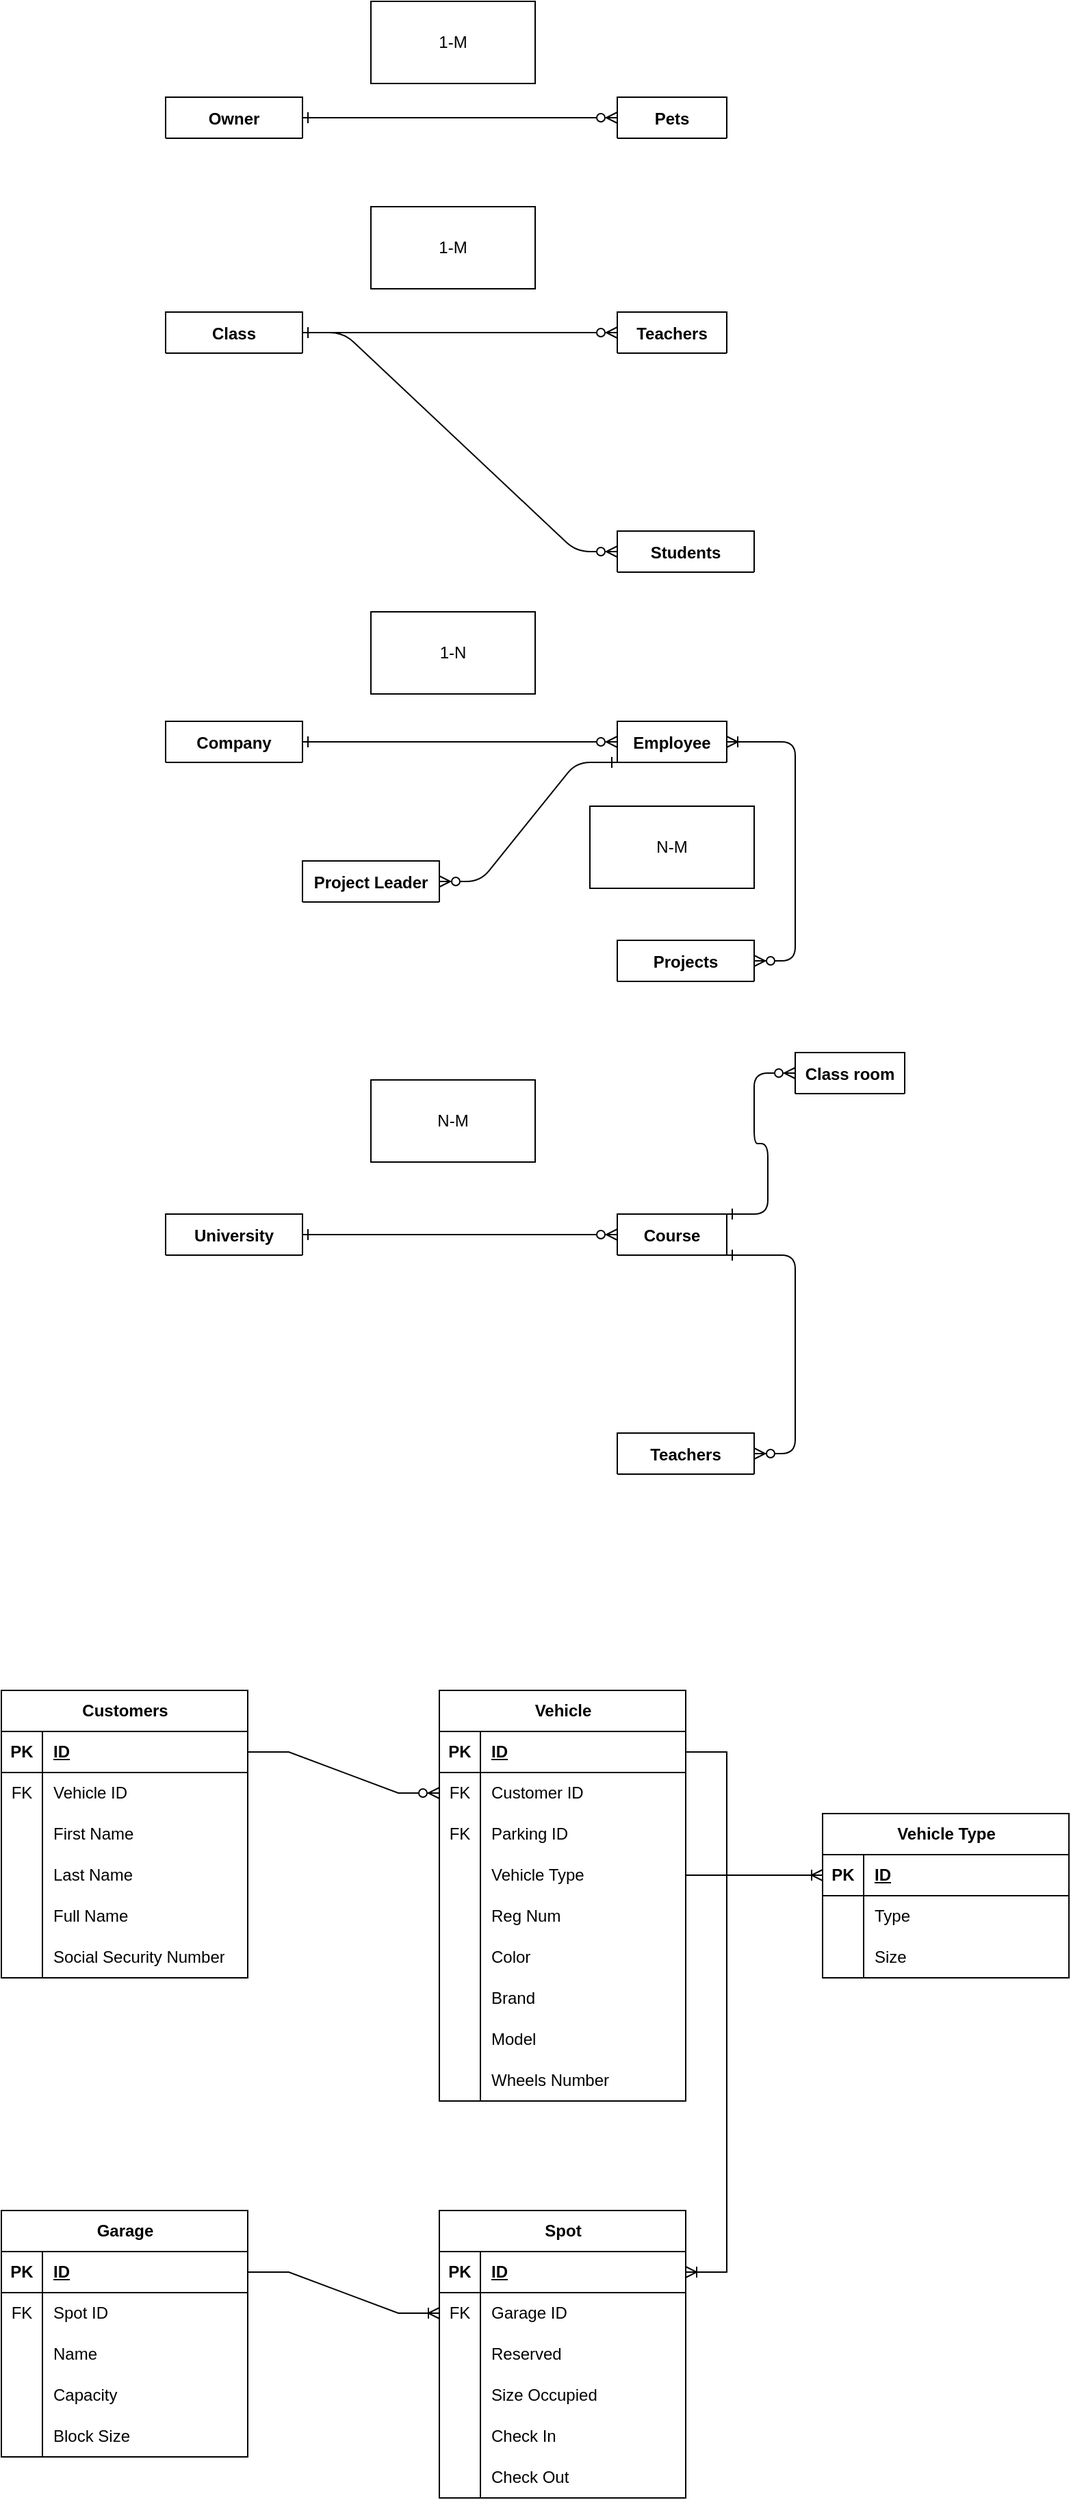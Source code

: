 <mxfile version="22.1.0" type="github">
  <diagram id="R2lEEEUBdFMjLlhIrx00" name="Page-1">
    <mxGraphModel dx="1379" dy="608" grid="1" gridSize="10" guides="1" tooltips="1" connect="1" arrows="1" fold="1" page="1" pageScale="1" pageWidth="850" pageHeight="1100" math="0" shadow="0" extFonts="Permanent Marker^https://fonts.googleapis.com/css?family=Permanent+Marker">
      <root>
        <mxCell id="0" />
        <mxCell id="1" parent="0" />
        <mxCell id="C-vyLk0tnHw3VtMMgP7b-1" value="" style="edgeStyle=entityRelationEdgeStyle;endArrow=ERzeroToMany;startArrow=ERone;endFill=1;startFill=0;" parent="1" source="C-vyLk0tnHw3VtMMgP7b-24" target="C-vyLk0tnHw3VtMMgP7b-6" edge="1">
          <mxGeometry width="100" height="100" relative="1" as="geometry">
            <mxPoint x="340" y="676" as="sourcePoint" />
            <mxPoint x="440" y="576" as="targetPoint" />
          </mxGeometry>
        </mxCell>
        <mxCell id="C-vyLk0tnHw3VtMMgP7b-2" value="Pets" style="shape=table;startSize=30;container=1;collapsible=1;childLayout=tableLayout;fixedRows=1;rowLines=0;fontStyle=1;align=center;resizeLast=1;" parent="1" vertex="1" collapsed="1">
          <mxGeometry x="450" y="76" width="80" height="30" as="geometry">
            <mxRectangle x="450" y="120" width="250" height="130" as="alternateBounds" />
          </mxGeometry>
        </mxCell>
        <mxCell id="C-vyLk0tnHw3VtMMgP7b-3" value="" style="shape=partialRectangle;collapsible=0;dropTarget=0;pointerEvents=0;fillColor=none;points=[[0,0.5],[1,0.5]];portConstraint=eastwest;top=0;left=0;right=0;bottom=1;" parent="C-vyLk0tnHw3VtMMgP7b-2" vertex="1">
          <mxGeometry y="30" width="250" height="30" as="geometry" />
        </mxCell>
        <mxCell id="C-vyLk0tnHw3VtMMgP7b-4" value="" style="shape=partialRectangle;overflow=hidden;connectable=0;fillColor=none;top=0;left=0;bottom=0;right=0;fontStyle=1;" parent="C-vyLk0tnHw3VtMMgP7b-3" vertex="1">
          <mxGeometry width="30" height="30" as="geometry">
            <mxRectangle width="30" height="30" as="alternateBounds" />
          </mxGeometry>
        </mxCell>
        <mxCell id="C-vyLk0tnHw3VtMMgP7b-5" value="" style="shape=partialRectangle;overflow=hidden;connectable=0;fillColor=none;top=0;left=0;bottom=0;right=0;align=left;spacingLeft=6;fontStyle=5;" parent="C-vyLk0tnHw3VtMMgP7b-3" vertex="1">
          <mxGeometry x="30" width="220" height="30" as="geometry">
            <mxRectangle width="220" height="30" as="alternateBounds" />
          </mxGeometry>
        </mxCell>
        <mxCell id="C-vyLk0tnHw3VtMMgP7b-6" value="" style="shape=partialRectangle;collapsible=0;dropTarget=0;pointerEvents=0;fillColor=none;points=[[0,0.5],[1,0.5]];portConstraint=eastwest;top=0;left=0;right=0;bottom=0;" parent="C-vyLk0tnHw3VtMMgP7b-2" vertex="1">
          <mxGeometry y="60" width="250" height="30" as="geometry" />
        </mxCell>
        <mxCell id="C-vyLk0tnHw3VtMMgP7b-7" value="" style="shape=partialRectangle;overflow=hidden;connectable=0;fillColor=none;top=0;left=0;bottom=0;right=0;" parent="C-vyLk0tnHw3VtMMgP7b-6" vertex="1">
          <mxGeometry width="30" height="30" as="geometry">
            <mxRectangle width="30" height="30" as="alternateBounds" />
          </mxGeometry>
        </mxCell>
        <mxCell id="C-vyLk0tnHw3VtMMgP7b-8" value="" style="shape=partialRectangle;overflow=hidden;connectable=0;fillColor=none;top=0;left=0;bottom=0;right=0;align=left;spacingLeft=6;" parent="C-vyLk0tnHw3VtMMgP7b-6" vertex="1">
          <mxGeometry x="30" width="220" height="30" as="geometry">
            <mxRectangle width="220" height="30" as="alternateBounds" />
          </mxGeometry>
        </mxCell>
        <mxCell id="C-vyLk0tnHw3VtMMgP7b-9" value="" style="shape=partialRectangle;collapsible=0;dropTarget=0;pointerEvents=0;fillColor=none;points=[[0,0.5],[1,0.5]];portConstraint=eastwest;top=0;left=0;right=0;bottom=0;" parent="C-vyLk0tnHw3VtMMgP7b-2" vertex="1">
          <mxGeometry y="90" width="250" height="30" as="geometry" />
        </mxCell>
        <mxCell id="C-vyLk0tnHw3VtMMgP7b-10" value="" style="shape=partialRectangle;overflow=hidden;connectable=0;fillColor=none;top=0;left=0;bottom=0;right=0;" parent="C-vyLk0tnHw3VtMMgP7b-9" vertex="1">
          <mxGeometry width="30" height="30" as="geometry">
            <mxRectangle width="30" height="30" as="alternateBounds" />
          </mxGeometry>
        </mxCell>
        <mxCell id="C-vyLk0tnHw3VtMMgP7b-11" value="" style="shape=partialRectangle;overflow=hidden;connectable=0;fillColor=none;top=0;left=0;bottom=0;right=0;align=left;spacingLeft=6;" parent="C-vyLk0tnHw3VtMMgP7b-9" vertex="1">
          <mxGeometry x="30" width="220" height="30" as="geometry">
            <mxRectangle width="220" height="30" as="alternateBounds" />
          </mxGeometry>
        </mxCell>
        <mxCell id="C-vyLk0tnHw3VtMMgP7b-23" value="Owner" style="shape=table;startSize=30;container=1;collapsible=1;childLayout=tableLayout;fixedRows=1;rowLines=0;fontStyle=1;align=center;resizeLast=1;" parent="1" vertex="1" collapsed="1">
          <mxGeometry x="120" y="76" width="100" height="30" as="geometry">
            <mxRectangle x="120" y="120" width="250" height="100" as="alternateBounds" />
          </mxGeometry>
        </mxCell>
        <mxCell id="C-vyLk0tnHw3VtMMgP7b-24" value="" style="shape=partialRectangle;collapsible=0;dropTarget=0;pointerEvents=0;fillColor=none;points=[[0,0.5],[1,0.5]];portConstraint=eastwest;top=0;left=0;right=0;bottom=1;" parent="C-vyLk0tnHw3VtMMgP7b-23" vertex="1">
          <mxGeometry y="30" width="250" height="30" as="geometry" />
        </mxCell>
        <mxCell id="C-vyLk0tnHw3VtMMgP7b-25" value="" style="shape=partialRectangle;overflow=hidden;connectable=0;fillColor=none;top=0;left=0;bottom=0;right=0;fontStyle=1;" parent="C-vyLk0tnHw3VtMMgP7b-24" vertex="1">
          <mxGeometry width="30" height="30" as="geometry">
            <mxRectangle width="30" height="30" as="alternateBounds" />
          </mxGeometry>
        </mxCell>
        <mxCell id="C-vyLk0tnHw3VtMMgP7b-26" value="" style="shape=partialRectangle;overflow=hidden;connectable=0;fillColor=none;top=0;left=0;bottom=0;right=0;align=left;spacingLeft=6;fontStyle=5;" parent="C-vyLk0tnHw3VtMMgP7b-24" vertex="1">
          <mxGeometry x="30" width="220" height="30" as="geometry">
            <mxRectangle width="220" height="30" as="alternateBounds" />
          </mxGeometry>
        </mxCell>
        <mxCell id="C-vyLk0tnHw3VtMMgP7b-27" value="" style="shape=partialRectangle;collapsible=0;dropTarget=0;pointerEvents=0;fillColor=none;points=[[0,0.5],[1,0.5]];portConstraint=eastwest;top=0;left=0;right=0;bottom=0;" parent="C-vyLk0tnHw3VtMMgP7b-23" vertex="1">
          <mxGeometry y="60" width="250" height="30" as="geometry" />
        </mxCell>
        <mxCell id="C-vyLk0tnHw3VtMMgP7b-28" value="" style="shape=partialRectangle;overflow=hidden;connectable=0;fillColor=none;top=0;left=0;bottom=0;right=0;" parent="C-vyLk0tnHw3VtMMgP7b-27" vertex="1">
          <mxGeometry width="30" height="30" as="geometry">
            <mxRectangle width="30" height="30" as="alternateBounds" />
          </mxGeometry>
        </mxCell>
        <mxCell id="C-vyLk0tnHw3VtMMgP7b-29" value="" style="shape=partialRectangle;overflow=hidden;connectable=0;fillColor=none;top=0;left=0;bottom=0;right=0;align=left;spacingLeft=6;" parent="C-vyLk0tnHw3VtMMgP7b-27" vertex="1">
          <mxGeometry x="30" width="220" height="30" as="geometry">
            <mxRectangle width="220" height="30" as="alternateBounds" />
          </mxGeometry>
        </mxCell>
        <mxCell id="kpNUVxpwf1fDAeLpQz3--1" value="" style="edgeStyle=entityRelationEdgeStyle;endArrow=ERzeroToMany;startArrow=ERone;endFill=1;startFill=0;" edge="1" parent="1" source="kpNUVxpwf1fDAeLpQz3--24" target="kpNUVxpwf1fDAeLpQz3--7">
          <mxGeometry width="100" height="100" relative="1" as="geometry">
            <mxPoint x="340" y="833" as="sourcePoint" />
            <mxPoint x="440" y="733" as="targetPoint" />
          </mxGeometry>
        </mxCell>
        <mxCell id="kpNUVxpwf1fDAeLpQz3--3" value="Teachers" style="shape=table;startSize=30;container=1;collapsible=1;childLayout=tableLayout;fixedRows=1;rowLines=0;fontStyle=1;align=center;resizeLast=1;" vertex="1" collapsed="1" parent="1">
          <mxGeometry x="450" y="233" width="80" height="30" as="geometry">
            <mxRectangle x="450" y="370" width="250" height="130" as="alternateBounds" />
          </mxGeometry>
        </mxCell>
        <mxCell id="kpNUVxpwf1fDAeLpQz3--4" value="" style="shape=partialRectangle;collapsible=0;dropTarget=0;pointerEvents=0;fillColor=none;points=[[0,0.5],[1,0.5]];portConstraint=eastwest;top=0;left=0;right=0;bottom=1;" vertex="1" parent="kpNUVxpwf1fDAeLpQz3--3">
          <mxGeometry y="30" width="250" height="30" as="geometry" />
        </mxCell>
        <mxCell id="kpNUVxpwf1fDAeLpQz3--5" value="" style="shape=partialRectangle;overflow=hidden;connectable=0;fillColor=none;top=0;left=0;bottom=0;right=0;fontStyle=1;" vertex="1" parent="kpNUVxpwf1fDAeLpQz3--4">
          <mxGeometry width="30" height="30" as="geometry">
            <mxRectangle width="30" height="30" as="alternateBounds" />
          </mxGeometry>
        </mxCell>
        <mxCell id="kpNUVxpwf1fDAeLpQz3--6" value="" style="shape=partialRectangle;overflow=hidden;connectable=0;fillColor=none;top=0;left=0;bottom=0;right=0;align=left;spacingLeft=6;fontStyle=5;" vertex="1" parent="kpNUVxpwf1fDAeLpQz3--4">
          <mxGeometry x="30" width="220" height="30" as="geometry">
            <mxRectangle width="220" height="30" as="alternateBounds" />
          </mxGeometry>
        </mxCell>
        <mxCell id="kpNUVxpwf1fDAeLpQz3--7" value="" style="shape=partialRectangle;collapsible=0;dropTarget=0;pointerEvents=0;fillColor=none;points=[[0,0.5],[1,0.5]];portConstraint=eastwest;top=0;left=0;right=0;bottom=0;" vertex="1" parent="kpNUVxpwf1fDAeLpQz3--3">
          <mxGeometry y="60" width="250" height="30" as="geometry" />
        </mxCell>
        <mxCell id="kpNUVxpwf1fDAeLpQz3--8" value="" style="shape=partialRectangle;overflow=hidden;connectable=0;fillColor=none;top=0;left=0;bottom=0;right=0;" vertex="1" parent="kpNUVxpwf1fDAeLpQz3--7">
          <mxGeometry width="30" height="30" as="geometry">
            <mxRectangle width="30" height="30" as="alternateBounds" />
          </mxGeometry>
        </mxCell>
        <mxCell id="kpNUVxpwf1fDAeLpQz3--9" value="" style="shape=partialRectangle;overflow=hidden;connectable=0;fillColor=none;top=0;left=0;bottom=0;right=0;align=left;spacingLeft=6;" vertex="1" parent="kpNUVxpwf1fDAeLpQz3--7">
          <mxGeometry x="30" width="220" height="30" as="geometry">
            <mxRectangle width="220" height="30" as="alternateBounds" />
          </mxGeometry>
        </mxCell>
        <mxCell id="kpNUVxpwf1fDAeLpQz3--10" value="" style="shape=partialRectangle;collapsible=0;dropTarget=0;pointerEvents=0;fillColor=none;points=[[0,0.5],[1,0.5]];portConstraint=eastwest;top=0;left=0;right=0;bottom=0;" vertex="1" parent="kpNUVxpwf1fDAeLpQz3--3">
          <mxGeometry y="90" width="250" height="30" as="geometry" />
        </mxCell>
        <mxCell id="kpNUVxpwf1fDAeLpQz3--11" value="" style="shape=partialRectangle;overflow=hidden;connectable=0;fillColor=none;top=0;left=0;bottom=0;right=0;" vertex="1" parent="kpNUVxpwf1fDAeLpQz3--10">
          <mxGeometry width="30" height="30" as="geometry">
            <mxRectangle width="30" height="30" as="alternateBounds" />
          </mxGeometry>
        </mxCell>
        <mxCell id="kpNUVxpwf1fDAeLpQz3--12" value="" style="shape=partialRectangle;overflow=hidden;connectable=0;fillColor=none;top=0;left=0;bottom=0;right=0;align=left;spacingLeft=6;" vertex="1" parent="kpNUVxpwf1fDAeLpQz3--10">
          <mxGeometry x="30" width="220" height="30" as="geometry">
            <mxRectangle width="220" height="30" as="alternateBounds" />
          </mxGeometry>
        </mxCell>
        <mxCell id="kpNUVxpwf1fDAeLpQz3--13" value="Students" style="shape=table;startSize=30;container=1;collapsible=1;childLayout=tableLayout;fixedRows=1;rowLines=0;fontStyle=1;align=center;resizeLast=1;" vertex="1" collapsed="1" parent="1">
          <mxGeometry x="450" y="393" width="100" height="30" as="geometry">
            <mxRectangle x="450" y="530" width="250" height="130" as="alternateBounds" />
          </mxGeometry>
        </mxCell>
        <mxCell id="kpNUVxpwf1fDAeLpQz3--14" value="" style="shape=partialRectangle;collapsible=0;dropTarget=0;pointerEvents=0;fillColor=none;points=[[0,0.5],[1,0.5]];portConstraint=eastwest;top=0;left=0;right=0;bottom=1;" vertex="1" parent="kpNUVxpwf1fDAeLpQz3--13">
          <mxGeometry y="30" width="250" height="30" as="geometry" />
        </mxCell>
        <mxCell id="kpNUVxpwf1fDAeLpQz3--15" value="" style="shape=partialRectangle;overflow=hidden;connectable=0;fillColor=none;top=0;left=0;bottom=0;right=0;fontStyle=1;" vertex="1" parent="kpNUVxpwf1fDAeLpQz3--14">
          <mxGeometry width="30" height="30" as="geometry">
            <mxRectangle width="30" height="30" as="alternateBounds" />
          </mxGeometry>
        </mxCell>
        <mxCell id="kpNUVxpwf1fDAeLpQz3--16" value="" style="shape=partialRectangle;overflow=hidden;connectable=0;fillColor=none;top=0;left=0;bottom=0;right=0;align=left;spacingLeft=6;fontStyle=5;" vertex="1" parent="kpNUVxpwf1fDAeLpQz3--14">
          <mxGeometry x="30" width="220" height="30" as="geometry">
            <mxRectangle width="220" height="30" as="alternateBounds" />
          </mxGeometry>
        </mxCell>
        <mxCell id="kpNUVxpwf1fDAeLpQz3--17" value="" style="shape=partialRectangle;collapsible=0;dropTarget=0;pointerEvents=0;fillColor=none;points=[[0,0.5],[1,0.5]];portConstraint=eastwest;top=0;left=0;right=0;bottom=0;" vertex="1" parent="kpNUVxpwf1fDAeLpQz3--13">
          <mxGeometry y="60" width="250" height="30" as="geometry" />
        </mxCell>
        <mxCell id="kpNUVxpwf1fDAeLpQz3--18" value="" style="shape=partialRectangle;overflow=hidden;connectable=0;fillColor=none;top=0;left=0;bottom=0;right=0;" vertex="1" parent="kpNUVxpwf1fDAeLpQz3--17">
          <mxGeometry width="30" height="30" as="geometry">
            <mxRectangle width="30" height="30" as="alternateBounds" />
          </mxGeometry>
        </mxCell>
        <mxCell id="kpNUVxpwf1fDAeLpQz3--19" value="" style="shape=partialRectangle;overflow=hidden;connectable=0;fillColor=none;top=0;left=0;bottom=0;right=0;align=left;spacingLeft=6;" vertex="1" parent="kpNUVxpwf1fDAeLpQz3--17">
          <mxGeometry x="30" width="220" height="30" as="geometry">
            <mxRectangle width="220" height="30" as="alternateBounds" />
          </mxGeometry>
        </mxCell>
        <mxCell id="kpNUVxpwf1fDAeLpQz3--20" value="" style="shape=partialRectangle;collapsible=0;dropTarget=0;pointerEvents=0;fillColor=none;points=[[0,0.5],[1,0.5]];portConstraint=eastwest;top=0;left=0;right=0;bottom=0;" vertex="1" parent="kpNUVxpwf1fDAeLpQz3--13">
          <mxGeometry y="90" width="250" height="30" as="geometry" />
        </mxCell>
        <mxCell id="kpNUVxpwf1fDAeLpQz3--21" value="" style="shape=partialRectangle;overflow=hidden;connectable=0;fillColor=none;top=0;left=0;bottom=0;right=0;" vertex="1" parent="kpNUVxpwf1fDAeLpQz3--20">
          <mxGeometry width="30" height="30" as="geometry">
            <mxRectangle width="30" height="30" as="alternateBounds" />
          </mxGeometry>
        </mxCell>
        <mxCell id="kpNUVxpwf1fDAeLpQz3--22" value="" style="shape=partialRectangle;overflow=hidden;connectable=0;fillColor=none;top=0;left=0;bottom=0;right=0;align=left;spacingLeft=6;" vertex="1" parent="kpNUVxpwf1fDAeLpQz3--20">
          <mxGeometry x="30" width="220" height="30" as="geometry">
            <mxRectangle width="220" height="30" as="alternateBounds" />
          </mxGeometry>
        </mxCell>
        <mxCell id="kpNUVxpwf1fDAeLpQz3--23" value="Class" style="shape=table;startSize=30;container=1;collapsible=1;childLayout=tableLayout;fixedRows=1;rowLines=0;fontStyle=1;align=center;resizeLast=1;" vertex="1" collapsed="1" parent="1">
          <mxGeometry x="120" y="233" width="100" height="30" as="geometry">
            <mxRectangle x="120" y="370" width="250" height="100" as="alternateBounds" />
          </mxGeometry>
        </mxCell>
        <mxCell id="kpNUVxpwf1fDAeLpQz3--24" value="" style="shape=partialRectangle;collapsible=0;dropTarget=0;pointerEvents=0;fillColor=none;points=[[0,0.5],[1,0.5]];portConstraint=eastwest;top=0;left=0;right=0;bottom=1;" vertex="1" parent="kpNUVxpwf1fDAeLpQz3--23">
          <mxGeometry y="30" width="250" height="30" as="geometry" />
        </mxCell>
        <mxCell id="kpNUVxpwf1fDAeLpQz3--25" value="" style="shape=partialRectangle;overflow=hidden;connectable=0;fillColor=none;top=0;left=0;bottom=0;right=0;fontStyle=1;" vertex="1" parent="kpNUVxpwf1fDAeLpQz3--24">
          <mxGeometry width="30" height="30" as="geometry">
            <mxRectangle width="30" height="30" as="alternateBounds" />
          </mxGeometry>
        </mxCell>
        <mxCell id="kpNUVxpwf1fDAeLpQz3--26" value="" style="shape=partialRectangle;overflow=hidden;connectable=0;fillColor=none;top=0;left=0;bottom=0;right=0;align=left;spacingLeft=6;fontStyle=5;" vertex="1" parent="kpNUVxpwf1fDAeLpQz3--24">
          <mxGeometry x="30" width="220" height="30" as="geometry">
            <mxRectangle width="220" height="30" as="alternateBounds" />
          </mxGeometry>
        </mxCell>
        <mxCell id="kpNUVxpwf1fDAeLpQz3--27" value="" style="shape=partialRectangle;collapsible=0;dropTarget=0;pointerEvents=0;fillColor=none;points=[[0,0.5],[1,0.5]];portConstraint=eastwest;top=0;left=0;right=0;bottom=0;" vertex="1" parent="kpNUVxpwf1fDAeLpQz3--23">
          <mxGeometry y="60" width="250" height="30" as="geometry" />
        </mxCell>
        <mxCell id="kpNUVxpwf1fDAeLpQz3--28" value="" style="shape=partialRectangle;overflow=hidden;connectable=0;fillColor=none;top=0;left=0;bottom=0;right=0;" vertex="1" parent="kpNUVxpwf1fDAeLpQz3--27">
          <mxGeometry width="30" height="30" as="geometry">
            <mxRectangle width="30" height="30" as="alternateBounds" />
          </mxGeometry>
        </mxCell>
        <mxCell id="kpNUVxpwf1fDAeLpQz3--29" value="" style="shape=partialRectangle;overflow=hidden;connectable=0;fillColor=none;top=0;left=0;bottom=0;right=0;align=left;spacingLeft=6;" vertex="1" parent="kpNUVxpwf1fDAeLpQz3--27">
          <mxGeometry x="30" width="220" height="30" as="geometry">
            <mxRectangle width="220" height="30" as="alternateBounds" />
          </mxGeometry>
        </mxCell>
        <mxCell id="kpNUVxpwf1fDAeLpQz3--117" value="" style="edgeStyle=entityRelationEdgeStyle;endArrow=ERzeroToMany;startArrow=ERone;endFill=1;startFill=0;" edge="1" parent="1" source="kpNUVxpwf1fDAeLpQz3--140" target="kpNUVxpwf1fDAeLpQz3--123">
          <mxGeometry width="100" height="100" relative="1" as="geometry">
            <mxPoint x="340" y="1132" as="sourcePoint" />
            <mxPoint x="440" y="1032" as="targetPoint" />
          </mxGeometry>
        </mxCell>
        <mxCell id="kpNUVxpwf1fDAeLpQz3--118" value="" style="edgeStyle=entityRelationEdgeStyle;endArrow=ERzeroToMany;startArrow=ERoneToMany;endFill=1;startFill=0;" edge="1" parent="1" source="kpNUVxpwf1fDAeLpQz3--120" target="kpNUVxpwf1fDAeLpQz3--133">
          <mxGeometry width="100" height="100" relative="1" as="geometry">
            <mxPoint x="400" y="592" as="sourcePoint" />
            <mxPoint x="460" y="617" as="targetPoint" />
          </mxGeometry>
        </mxCell>
        <mxCell id="kpNUVxpwf1fDAeLpQz3--119" value="Employee" style="shape=table;startSize=30;container=1;collapsible=1;childLayout=tableLayout;fixedRows=1;rowLines=0;fontStyle=1;align=center;resizeLast=1;" vertex="1" collapsed="1" parent="1">
          <mxGeometry x="450" y="532" width="80" height="30" as="geometry">
            <mxRectangle x="450" y="370" width="250" height="130" as="alternateBounds" />
          </mxGeometry>
        </mxCell>
        <mxCell id="kpNUVxpwf1fDAeLpQz3--120" value="" style="shape=partialRectangle;collapsible=0;dropTarget=0;pointerEvents=0;fillColor=none;points=[[0,0.5],[1,0.5]];portConstraint=eastwest;top=0;left=0;right=0;bottom=1;" vertex="1" parent="kpNUVxpwf1fDAeLpQz3--119">
          <mxGeometry y="30" width="250" height="30" as="geometry" />
        </mxCell>
        <mxCell id="kpNUVxpwf1fDAeLpQz3--121" value="" style="shape=partialRectangle;overflow=hidden;connectable=0;fillColor=none;top=0;left=0;bottom=0;right=0;fontStyle=1;" vertex="1" parent="kpNUVxpwf1fDAeLpQz3--120">
          <mxGeometry width="30" height="30" as="geometry">
            <mxRectangle width="30" height="30" as="alternateBounds" />
          </mxGeometry>
        </mxCell>
        <mxCell id="kpNUVxpwf1fDAeLpQz3--122" value="" style="shape=partialRectangle;overflow=hidden;connectable=0;fillColor=none;top=0;left=0;bottom=0;right=0;align=left;spacingLeft=6;fontStyle=5;" vertex="1" parent="kpNUVxpwf1fDAeLpQz3--120">
          <mxGeometry x="30" width="220" height="30" as="geometry">
            <mxRectangle width="220" height="30" as="alternateBounds" />
          </mxGeometry>
        </mxCell>
        <mxCell id="kpNUVxpwf1fDAeLpQz3--123" value="" style="shape=partialRectangle;collapsible=0;dropTarget=0;pointerEvents=0;fillColor=none;points=[[0,0.5],[1,0.5]];portConstraint=eastwest;top=0;left=0;right=0;bottom=0;" vertex="1" parent="kpNUVxpwf1fDAeLpQz3--119">
          <mxGeometry y="60" width="250" height="30" as="geometry" />
        </mxCell>
        <mxCell id="kpNUVxpwf1fDAeLpQz3--124" value="" style="shape=partialRectangle;overflow=hidden;connectable=0;fillColor=none;top=0;left=0;bottom=0;right=0;" vertex="1" parent="kpNUVxpwf1fDAeLpQz3--123">
          <mxGeometry width="30" height="30" as="geometry">
            <mxRectangle width="30" height="30" as="alternateBounds" />
          </mxGeometry>
        </mxCell>
        <mxCell id="kpNUVxpwf1fDAeLpQz3--125" value="" style="shape=partialRectangle;overflow=hidden;connectable=0;fillColor=none;top=0;left=0;bottom=0;right=0;align=left;spacingLeft=6;" vertex="1" parent="kpNUVxpwf1fDAeLpQz3--123">
          <mxGeometry x="30" width="220" height="30" as="geometry">
            <mxRectangle width="220" height="30" as="alternateBounds" />
          </mxGeometry>
        </mxCell>
        <mxCell id="kpNUVxpwf1fDAeLpQz3--126" value="" style="shape=partialRectangle;collapsible=0;dropTarget=0;pointerEvents=0;fillColor=none;points=[[0,0.5],[1,0.5]];portConstraint=eastwest;top=0;left=0;right=0;bottom=0;" vertex="1" parent="kpNUVxpwf1fDAeLpQz3--119">
          <mxGeometry y="90" width="250" height="30" as="geometry" />
        </mxCell>
        <mxCell id="kpNUVxpwf1fDAeLpQz3--127" value="" style="shape=partialRectangle;overflow=hidden;connectable=0;fillColor=none;top=0;left=0;bottom=0;right=0;" vertex="1" parent="kpNUVxpwf1fDAeLpQz3--126">
          <mxGeometry width="30" height="30" as="geometry">
            <mxRectangle width="30" height="30" as="alternateBounds" />
          </mxGeometry>
        </mxCell>
        <mxCell id="kpNUVxpwf1fDAeLpQz3--128" value="" style="shape=partialRectangle;overflow=hidden;connectable=0;fillColor=none;top=0;left=0;bottom=0;right=0;align=left;spacingLeft=6;" vertex="1" parent="kpNUVxpwf1fDAeLpQz3--126">
          <mxGeometry x="30" width="220" height="30" as="geometry">
            <mxRectangle width="220" height="30" as="alternateBounds" />
          </mxGeometry>
        </mxCell>
        <mxCell id="kpNUVxpwf1fDAeLpQz3--129" value="Projects" style="shape=table;startSize=30;container=1;collapsible=1;childLayout=tableLayout;fixedRows=1;rowLines=0;fontStyle=1;align=center;resizeLast=1;" vertex="1" collapsed="1" parent="1">
          <mxGeometry x="450" y="692" width="100" height="30" as="geometry">
            <mxRectangle x="450" y="530" width="250" height="130" as="alternateBounds" />
          </mxGeometry>
        </mxCell>
        <mxCell id="kpNUVxpwf1fDAeLpQz3--130" value="" style="shape=partialRectangle;collapsible=0;dropTarget=0;pointerEvents=0;fillColor=none;points=[[0,0.5],[1,0.5]];portConstraint=eastwest;top=0;left=0;right=0;bottom=1;" vertex="1" parent="kpNUVxpwf1fDAeLpQz3--129">
          <mxGeometry y="30" width="250" height="30" as="geometry" />
        </mxCell>
        <mxCell id="kpNUVxpwf1fDAeLpQz3--131" value="" style="shape=partialRectangle;overflow=hidden;connectable=0;fillColor=none;top=0;left=0;bottom=0;right=0;fontStyle=1;" vertex="1" parent="kpNUVxpwf1fDAeLpQz3--130">
          <mxGeometry width="30" height="30" as="geometry">
            <mxRectangle width="30" height="30" as="alternateBounds" />
          </mxGeometry>
        </mxCell>
        <mxCell id="kpNUVxpwf1fDAeLpQz3--132" value="" style="shape=partialRectangle;overflow=hidden;connectable=0;fillColor=none;top=0;left=0;bottom=0;right=0;align=left;spacingLeft=6;fontStyle=5;" vertex="1" parent="kpNUVxpwf1fDAeLpQz3--130">
          <mxGeometry x="30" width="220" height="30" as="geometry">
            <mxRectangle width="220" height="30" as="alternateBounds" />
          </mxGeometry>
        </mxCell>
        <mxCell id="kpNUVxpwf1fDAeLpQz3--133" value="" style="shape=partialRectangle;collapsible=0;dropTarget=0;pointerEvents=0;fillColor=none;points=[[0,0.5],[1,0.5]];portConstraint=eastwest;top=0;left=0;right=0;bottom=0;" vertex="1" parent="kpNUVxpwf1fDAeLpQz3--129">
          <mxGeometry y="60" width="250" height="30" as="geometry" />
        </mxCell>
        <mxCell id="kpNUVxpwf1fDAeLpQz3--134" value="" style="shape=partialRectangle;overflow=hidden;connectable=0;fillColor=none;top=0;left=0;bottom=0;right=0;" vertex="1" parent="kpNUVxpwf1fDAeLpQz3--133">
          <mxGeometry width="30" height="30" as="geometry">
            <mxRectangle width="30" height="30" as="alternateBounds" />
          </mxGeometry>
        </mxCell>
        <mxCell id="kpNUVxpwf1fDAeLpQz3--135" value="" style="shape=partialRectangle;overflow=hidden;connectable=0;fillColor=none;top=0;left=0;bottom=0;right=0;align=left;spacingLeft=6;" vertex="1" parent="kpNUVxpwf1fDAeLpQz3--133">
          <mxGeometry x="30" width="220" height="30" as="geometry">
            <mxRectangle width="220" height="30" as="alternateBounds" />
          </mxGeometry>
        </mxCell>
        <mxCell id="kpNUVxpwf1fDAeLpQz3--136" value="" style="shape=partialRectangle;collapsible=0;dropTarget=0;pointerEvents=0;fillColor=none;points=[[0,0.5],[1,0.5]];portConstraint=eastwest;top=0;left=0;right=0;bottom=0;" vertex="1" parent="kpNUVxpwf1fDAeLpQz3--129">
          <mxGeometry y="90" width="250" height="30" as="geometry" />
        </mxCell>
        <mxCell id="kpNUVxpwf1fDAeLpQz3--137" value="" style="shape=partialRectangle;overflow=hidden;connectable=0;fillColor=none;top=0;left=0;bottom=0;right=0;" vertex="1" parent="kpNUVxpwf1fDAeLpQz3--136">
          <mxGeometry width="30" height="30" as="geometry">
            <mxRectangle width="30" height="30" as="alternateBounds" />
          </mxGeometry>
        </mxCell>
        <mxCell id="kpNUVxpwf1fDAeLpQz3--138" value="" style="shape=partialRectangle;overflow=hidden;connectable=0;fillColor=none;top=0;left=0;bottom=0;right=0;align=left;spacingLeft=6;" vertex="1" parent="kpNUVxpwf1fDAeLpQz3--136">
          <mxGeometry x="30" width="220" height="30" as="geometry">
            <mxRectangle width="220" height="30" as="alternateBounds" />
          </mxGeometry>
        </mxCell>
        <mxCell id="kpNUVxpwf1fDAeLpQz3--139" value="Company" style="shape=table;startSize=30;container=1;collapsible=1;childLayout=tableLayout;fixedRows=1;rowLines=0;fontStyle=1;align=center;resizeLast=1;" vertex="1" collapsed="1" parent="1">
          <mxGeometry x="120" y="532" width="100" height="30" as="geometry">
            <mxRectangle x="120" y="370" width="250" height="100" as="alternateBounds" />
          </mxGeometry>
        </mxCell>
        <mxCell id="kpNUVxpwf1fDAeLpQz3--140" value="" style="shape=partialRectangle;collapsible=0;dropTarget=0;pointerEvents=0;fillColor=none;points=[[0,0.5],[1,0.5]];portConstraint=eastwest;top=0;left=0;right=0;bottom=1;" vertex="1" parent="kpNUVxpwf1fDAeLpQz3--139">
          <mxGeometry y="30" width="250" height="30" as="geometry" />
        </mxCell>
        <mxCell id="kpNUVxpwf1fDAeLpQz3--141" value="" style="shape=partialRectangle;overflow=hidden;connectable=0;fillColor=none;top=0;left=0;bottom=0;right=0;fontStyle=1;" vertex="1" parent="kpNUVxpwf1fDAeLpQz3--140">
          <mxGeometry width="30" height="30" as="geometry">
            <mxRectangle width="30" height="30" as="alternateBounds" />
          </mxGeometry>
        </mxCell>
        <mxCell id="kpNUVxpwf1fDAeLpQz3--142" value="" style="shape=partialRectangle;overflow=hidden;connectable=0;fillColor=none;top=0;left=0;bottom=0;right=0;align=left;spacingLeft=6;fontStyle=5;" vertex="1" parent="kpNUVxpwf1fDAeLpQz3--140">
          <mxGeometry x="30" width="220" height="30" as="geometry">
            <mxRectangle width="220" height="30" as="alternateBounds" />
          </mxGeometry>
        </mxCell>
        <mxCell id="kpNUVxpwf1fDAeLpQz3--143" value="" style="shape=partialRectangle;collapsible=0;dropTarget=0;pointerEvents=0;fillColor=none;points=[[0,0.5],[1,0.5]];portConstraint=eastwest;top=0;left=0;right=0;bottom=0;" vertex="1" parent="kpNUVxpwf1fDAeLpQz3--139">
          <mxGeometry y="60" width="250" height="30" as="geometry" />
        </mxCell>
        <mxCell id="kpNUVxpwf1fDAeLpQz3--144" value="" style="shape=partialRectangle;overflow=hidden;connectable=0;fillColor=none;top=0;left=0;bottom=0;right=0;" vertex="1" parent="kpNUVxpwf1fDAeLpQz3--143">
          <mxGeometry width="30" height="30" as="geometry">
            <mxRectangle width="30" height="30" as="alternateBounds" />
          </mxGeometry>
        </mxCell>
        <mxCell id="kpNUVxpwf1fDAeLpQz3--145" value="" style="shape=partialRectangle;overflow=hidden;connectable=0;fillColor=none;top=0;left=0;bottom=0;right=0;align=left;spacingLeft=6;" vertex="1" parent="kpNUVxpwf1fDAeLpQz3--143">
          <mxGeometry x="30" width="220" height="30" as="geometry">
            <mxRectangle width="220" height="30" as="alternateBounds" />
          </mxGeometry>
        </mxCell>
        <mxCell id="kpNUVxpwf1fDAeLpQz3--146" value="1-M" style="rounded=0;whiteSpace=wrap;html=1;" vertex="1" parent="1">
          <mxGeometry x="270" y="6" width="120" height="60" as="geometry" />
        </mxCell>
        <mxCell id="kpNUVxpwf1fDAeLpQz3--147" value="1-M" style="rounded=0;whiteSpace=wrap;html=1;" vertex="1" parent="1">
          <mxGeometry x="270" y="156" width="120" height="60" as="geometry" />
        </mxCell>
        <mxCell id="kpNUVxpwf1fDAeLpQz3--148" value="" style="edgeStyle=entityRelationEdgeStyle;endArrow=ERzeroToMany;startArrow=ERone;endFill=1;startFill=0;exitX=1;exitY=0.5;exitDx=0;exitDy=0;entryX=0;entryY=0.5;entryDx=0;entryDy=0;" edge="1" parent="1" source="kpNUVxpwf1fDAeLpQz3--23" target="kpNUVxpwf1fDAeLpQz3--13">
          <mxGeometry width="100" height="100" relative="1" as="geometry">
            <mxPoint x="230" y="258" as="sourcePoint" />
            <mxPoint x="460" y="258" as="targetPoint" />
          </mxGeometry>
        </mxCell>
        <mxCell id="kpNUVxpwf1fDAeLpQz3--149" value="1-N" style="rounded=0;whiteSpace=wrap;html=1;" vertex="1" parent="1">
          <mxGeometry x="270" y="452" width="120" height="60" as="geometry" />
        </mxCell>
        <mxCell id="kpNUVxpwf1fDAeLpQz3--150" value="" style="edgeStyle=entityRelationEdgeStyle;endArrow=ERzeroToMany;startArrow=ERone;endFill=1;startFill=0;" edge="1" parent="1" source="kpNUVxpwf1fDAeLpQz3--173" target="kpNUVxpwf1fDAeLpQz3--156">
          <mxGeometry width="100" height="100" relative="1" as="geometry">
            <mxPoint x="340" y="1492" as="sourcePoint" />
            <mxPoint x="440" y="1392" as="targetPoint" />
          </mxGeometry>
        </mxCell>
        <mxCell id="kpNUVxpwf1fDAeLpQz3--151" value="" style="edgeStyle=entityRelationEdgeStyle;endArrow=ERzeroToMany;startArrow=ERone;endFill=1;startFill=0;exitX=1;exitY=1;exitDx=0;exitDy=0;" edge="1" parent="1" source="kpNUVxpwf1fDAeLpQz3--152" target="kpNUVxpwf1fDAeLpQz3--166">
          <mxGeometry width="100" height="100" relative="1" as="geometry">
            <mxPoint x="400" y="952" as="sourcePoint" />
            <mxPoint x="460" y="977" as="targetPoint" />
          </mxGeometry>
        </mxCell>
        <mxCell id="kpNUVxpwf1fDAeLpQz3--152" value="Course" style="shape=table;startSize=30;container=1;collapsible=1;childLayout=tableLayout;fixedRows=1;rowLines=0;fontStyle=1;align=center;resizeLast=1;" vertex="1" collapsed="1" parent="1">
          <mxGeometry x="450" y="892" width="80" height="30" as="geometry">
            <mxRectangle x="450" y="370" width="250" height="130" as="alternateBounds" />
          </mxGeometry>
        </mxCell>
        <mxCell id="kpNUVxpwf1fDAeLpQz3--153" value="" style="shape=partialRectangle;collapsible=0;dropTarget=0;pointerEvents=0;fillColor=none;points=[[0,0.5],[1,0.5]];portConstraint=eastwest;top=0;left=0;right=0;bottom=1;" vertex="1" parent="kpNUVxpwf1fDAeLpQz3--152">
          <mxGeometry y="30" width="250" height="30" as="geometry" />
        </mxCell>
        <mxCell id="kpNUVxpwf1fDAeLpQz3--154" value="" style="shape=partialRectangle;overflow=hidden;connectable=0;fillColor=none;top=0;left=0;bottom=0;right=0;fontStyle=1;" vertex="1" parent="kpNUVxpwf1fDAeLpQz3--153">
          <mxGeometry width="30" height="30" as="geometry">
            <mxRectangle width="30" height="30" as="alternateBounds" />
          </mxGeometry>
        </mxCell>
        <mxCell id="kpNUVxpwf1fDAeLpQz3--155" value="" style="shape=partialRectangle;overflow=hidden;connectable=0;fillColor=none;top=0;left=0;bottom=0;right=0;align=left;spacingLeft=6;fontStyle=5;" vertex="1" parent="kpNUVxpwf1fDAeLpQz3--153">
          <mxGeometry x="30" width="220" height="30" as="geometry">
            <mxRectangle width="220" height="30" as="alternateBounds" />
          </mxGeometry>
        </mxCell>
        <mxCell id="kpNUVxpwf1fDAeLpQz3--156" value="" style="shape=partialRectangle;collapsible=0;dropTarget=0;pointerEvents=0;fillColor=none;points=[[0,0.5],[1,0.5]];portConstraint=eastwest;top=0;left=0;right=0;bottom=0;" vertex="1" parent="kpNUVxpwf1fDAeLpQz3--152">
          <mxGeometry y="60" width="250" height="30" as="geometry" />
        </mxCell>
        <mxCell id="kpNUVxpwf1fDAeLpQz3--157" value="" style="shape=partialRectangle;overflow=hidden;connectable=0;fillColor=none;top=0;left=0;bottom=0;right=0;" vertex="1" parent="kpNUVxpwf1fDAeLpQz3--156">
          <mxGeometry width="30" height="30" as="geometry">
            <mxRectangle width="30" height="30" as="alternateBounds" />
          </mxGeometry>
        </mxCell>
        <mxCell id="kpNUVxpwf1fDAeLpQz3--158" value="" style="shape=partialRectangle;overflow=hidden;connectable=0;fillColor=none;top=0;left=0;bottom=0;right=0;align=left;spacingLeft=6;" vertex="1" parent="kpNUVxpwf1fDAeLpQz3--156">
          <mxGeometry x="30" width="220" height="30" as="geometry">
            <mxRectangle width="220" height="30" as="alternateBounds" />
          </mxGeometry>
        </mxCell>
        <mxCell id="kpNUVxpwf1fDAeLpQz3--159" value="" style="shape=partialRectangle;collapsible=0;dropTarget=0;pointerEvents=0;fillColor=none;points=[[0,0.5],[1,0.5]];portConstraint=eastwest;top=0;left=0;right=0;bottom=0;" vertex="1" parent="kpNUVxpwf1fDAeLpQz3--152">
          <mxGeometry y="90" width="250" height="30" as="geometry" />
        </mxCell>
        <mxCell id="kpNUVxpwf1fDAeLpQz3--160" value="" style="shape=partialRectangle;overflow=hidden;connectable=0;fillColor=none;top=0;left=0;bottom=0;right=0;" vertex="1" parent="kpNUVxpwf1fDAeLpQz3--159">
          <mxGeometry width="30" height="30" as="geometry">
            <mxRectangle width="30" height="30" as="alternateBounds" />
          </mxGeometry>
        </mxCell>
        <mxCell id="kpNUVxpwf1fDAeLpQz3--161" value="" style="shape=partialRectangle;overflow=hidden;connectable=0;fillColor=none;top=0;left=0;bottom=0;right=0;align=left;spacingLeft=6;" vertex="1" parent="kpNUVxpwf1fDAeLpQz3--159">
          <mxGeometry x="30" width="220" height="30" as="geometry">
            <mxRectangle width="220" height="30" as="alternateBounds" />
          </mxGeometry>
        </mxCell>
        <mxCell id="kpNUVxpwf1fDAeLpQz3--162" value="Teachers" style="shape=table;startSize=30;container=1;collapsible=1;childLayout=tableLayout;fixedRows=1;rowLines=0;fontStyle=1;align=center;resizeLast=1;" vertex="1" collapsed="1" parent="1">
          <mxGeometry x="450" y="1052" width="100" height="30" as="geometry">
            <mxRectangle x="450" y="530" width="250" height="130" as="alternateBounds" />
          </mxGeometry>
        </mxCell>
        <mxCell id="kpNUVxpwf1fDAeLpQz3--163" value="" style="shape=partialRectangle;collapsible=0;dropTarget=0;pointerEvents=0;fillColor=none;points=[[0,0.5],[1,0.5]];portConstraint=eastwest;top=0;left=0;right=0;bottom=1;" vertex="1" parent="kpNUVxpwf1fDAeLpQz3--162">
          <mxGeometry y="30" width="250" height="30" as="geometry" />
        </mxCell>
        <mxCell id="kpNUVxpwf1fDAeLpQz3--164" value="" style="shape=partialRectangle;overflow=hidden;connectable=0;fillColor=none;top=0;left=0;bottom=0;right=0;fontStyle=1;" vertex="1" parent="kpNUVxpwf1fDAeLpQz3--163">
          <mxGeometry width="30" height="30" as="geometry">
            <mxRectangle width="30" height="30" as="alternateBounds" />
          </mxGeometry>
        </mxCell>
        <mxCell id="kpNUVxpwf1fDAeLpQz3--165" value="" style="shape=partialRectangle;overflow=hidden;connectable=0;fillColor=none;top=0;left=0;bottom=0;right=0;align=left;spacingLeft=6;fontStyle=5;" vertex="1" parent="kpNUVxpwf1fDAeLpQz3--163">
          <mxGeometry x="30" width="220" height="30" as="geometry">
            <mxRectangle width="220" height="30" as="alternateBounds" />
          </mxGeometry>
        </mxCell>
        <mxCell id="kpNUVxpwf1fDAeLpQz3--166" value="" style="shape=partialRectangle;collapsible=0;dropTarget=0;pointerEvents=0;fillColor=none;points=[[0,0.5],[1,0.5]];portConstraint=eastwest;top=0;left=0;right=0;bottom=0;" vertex="1" parent="kpNUVxpwf1fDAeLpQz3--162">
          <mxGeometry y="60" width="250" height="30" as="geometry" />
        </mxCell>
        <mxCell id="kpNUVxpwf1fDAeLpQz3--167" value="" style="shape=partialRectangle;overflow=hidden;connectable=0;fillColor=none;top=0;left=0;bottom=0;right=0;" vertex="1" parent="kpNUVxpwf1fDAeLpQz3--166">
          <mxGeometry width="30" height="30" as="geometry">
            <mxRectangle width="30" height="30" as="alternateBounds" />
          </mxGeometry>
        </mxCell>
        <mxCell id="kpNUVxpwf1fDAeLpQz3--168" value="" style="shape=partialRectangle;overflow=hidden;connectable=0;fillColor=none;top=0;left=0;bottom=0;right=0;align=left;spacingLeft=6;" vertex="1" parent="kpNUVxpwf1fDAeLpQz3--166">
          <mxGeometry x="30" width="220" height="30" as="geometry">
            <mxRectangle width="220" height="30" as="alternateBounds" />
          </mxGeometry>
        </mxCell>
        <mxCell id="kpNUVxpwf1fDAeLpQz3--169" value="" style="shape=partialRectangle;collapsible=0;dropTarget=0;pointerEvents=0;fillColor=none;points=[[0,0.5],[1,0.5]];portConstraint=eastwest;top=0;left=0;right=0;bottom=0;" vertex="1" parent="kpNUVxpwf1fDAeLpQz3--162">
          <mxGeometry y="90" width="250" height="30" as="geometry" />
        </mxCell>
        <mxCell id="kpNUVxpwf1fDAeLpQz3--170" value="" style="shape=partialRectangle;overflow=hidden;connectable=0;fillColor=none;top=0;left=0;bottom=0;right=0;" vertex="1" parent="kpNUVxpwf1fDAeLpQz3--169">
          <mxGeometry width="30" height="30" as="geometry">
            <mxRectangle width="30" height="30" as="alternateBounds" />
          </mxGeometry>
        </mxCell>
        <mxCell id="kpNUVxpwf1fDAeLpQz3--171" value="" style="shape=partialRectangle;overflow=hidden;connectable=0;fillColor=none;top=0;left=0;bottom=0;right=0;align=left;spacingLeft=6;" vertex="1" parent="kpNUVxpwf1fDAeLpQz3--169">
          <mxGeometry x="30" width="220" height="30" as="geometry">
            <mxRectangle width="220" height="30" as="alternateBounds" />
          </mxGeometry>
        </mxCell>
        <mxCell id="kpNUVxpwf1fDAeLpQz3--172" value="University" style="shape=table;startSize=30;container=1;collapsible=1;childLayout=tableLayout;fixedRows=1;rowLines=0;fontStyle=1;align=center;resizeLast=1;" vertex="1" collapsed="1" parent="1">
          <mxGeometry x="120" y="892" width="100" height="30" as="geometry">
            <mxRectangle x="120" y="370" width="250" height="100" as="alternateBounds" />
          </mxGeometry>
        </mxCell>
        <mxCell id="kpNUVxpwf1fDAeLpQz3--173" value="" style="shape=partialRectangle;collapsible=0;dropTarget=0;pointerEvents=0;fillColor=none;points=[[0,0.5],[1,0.5]];portConstraint=eastwest;top=0;left=0;right=0;bottom=1;" vertex="1" parent="kpNUVxpwf1fDAeLpQz3--172">
          <mxGeometry y="30" width="250" height="30" as="geometry" />
        </mxCell>
        <mxCell id="kpNUVxpwf1fDAeLpQz3--174" value="" style="shape=partialRectangle;overflow=hidden;connectable=0;fillColor=none;top=0;left=0;bottom=0;right=0;fontStyle=1;" vertex="1" parent="kpNUVxpwf1fDAeLpQz3--173">
          <mxGeometry width="30" height="30" as="geometry">
            <mxRectangle width="30" height="30" as="alternateBounds" />
          </mxGeometry>
        </mxCell>
        <mxCell id="kpNUVxpwf1fDAeLpQz3--175" value="" style="shape=partialRectangle;overflow=hidden;connectable=0;fillColor=none;top=0;left=0;bottom=0;right=0;align=left;spacingLeft=6;fontStyle=5;" vertex="1" parent="kpNUVxpwf1fDAeLpQz3--173">
          <mxGeometry x="30" width="220" height="30" as="geometry">
            <mxRectangle width="220" height="30" as="alternateBounds" />
          </mxGeometry>
        </mxCell>
        <mxCell id="kpNUVxpwf1fDAeLpQz3--176" value="" style="shape=partialRectangle;collapsible=0;dropTarget=0;pointerEvents=0;fillColor=none;points=[[0,0.5],[1,0.5]];portConstraint=eastwest;top=0;left=0;right=0;bottom=0;" vertex="1" parent="kpNUVxpwf1fDAeLpQz3--172">
          <mxGeometry y="60" width="250" height="30" as="geometry" />
        </mxCell>
        <mxCell id="kpNUVxpwf1fDAeLpQz3--177" value="" style="shape=partialRectangle;overflow=hidden;connectable=0;fillColor=none;top=0;left=0;bottom=0;right=0;" vertex="1" parent="kpNUVxpwf1fDAeLpQz3--176">
          <mxGeometry width="30" height="30" as="geometry">
            <mxRectangle width="30" height="30" as="alternateBounds" />
          </mxGeometry>
        </mxCell>
        <mxCell id="kpNUVxpwf1fDAeLpQz3--178" value="" style="shape=partialRectangle;overflow=hidden;connectable=0;fillColor=none;top=0;left=0;bottom=0;right=0;align=left;spacingLeft=6;" vertex="1" parent="kpNUVxpwf1fDAeLpQz3--176">
          <mxGeometry x="30" width="220" height="30" as="geometry">
            <mxRectangle width="220" height="30" as="alternateBounds" />
          </mxGeometry>
        </mxCell>
        <mxCell id="kpNUVxpwf1fDAeLpQz3--179" value="N-M" style="rounded=0;whiteSpace=wrap;html=1;" vertex="1" parent="1">
          <mxGeometry x="270" y="794" width="120" height="60" as="geometry" />
        </mxCell>
        <mxCell id="kpNUVxpwf1fDAeLpQz3--180" value="" style="edgeStyle=entityRelationEdgeStyle;endArrow=ERzeroToMany;startArrow=ERone;endFill=1;startFill=0;exitX=1;exitY=0;exitDx=0;exitDy=0;entryX=0;entryY=0.5;entryDx=0;entryDy=0;" edge="1" parent="1" source="kpNUVxpwf1fDAeLpQz3--152" target="kpNUVxpwf1fDAeLpQz3--181">
          <mxGeometry width="100" height="100" relative="1" as="geometry">
            <mxPoint x="530" y="892" as="sourcePoint" />
            <mxPoint x="560" y="779" as="targetPoint" />
          </mxGeometry>
        </mxCell>
        <mxCell id="kpNUVxpwf1fDAeLpQz3--181" value="Class room" style="shape=table;startSize=30;container=1;collapsible=1;childLayout=tableLayout;fixedRows=1;rowLines=0;fontStyle=1;align=center;resizeLast=1;" vertex="1" collapsed="1" parent="1">
          <mxGeometry x="580" y="774" width="80" height="30" as="geometry">
            <mxRectangle x="450" y="370" width="250" height="130" as="alternateBounds" />
          </mxGeometry>
        </mxCell>
        <mxCell id="kpNUVxpwf1fDAeLpQz3--182" value="" style="shape=partialRectangle;collapsible=0;dropTarget=0;pointerEvents=0;fillColor=none;points=[[0,0.5],[1,0.5]];portConstraint=eastwest;top=0;left=0;right=0;bottom=1;" vertex="1" parent="kpNUVxpwf1fDAeLpQz3--181">
          <mxGeometry y="30" width="250" height="30" as="geometry" />
        </mxCell>
        <mxCell id="kpNUVxpwf1fDAeLpQz3--183" value="" style="shape=partialRectangle;overflow=hidden;connectable=0;fillColor=none;top=0;left=0;bottom=0;right=0;fontStyle=1;" vertex="1" parent="kpNUVxpwf1fDAeLpQz3--182">
          <mxGeometry width="30" height="30" as="geometry">
            <mxRectangle width="30" height="30" as="alternateBounds" />
          </mxGeometry>
        </mxCell>
        <mxCell id="kpNUVxpwf1fDAeLpQz3--184" value="" style="shape=partialRectangle;overflow=hidden;connectable=0;fillColor=none;top=0;left=0;bottom=0;right=0;align=left;spacingLeft=6;fontStyle=5;" vertex="1" parent="kpNUVxpwf1fDAeLpQz3--182">
          <mxGeometry x="30" width="220" height="30" as="geometry">
            <mxRectangle width="220" height="30" as="alternateBounds" />
          </mxGeometry>
        </mxCell>
        <mxCell id="kpNUVxpwf1fDAeLpQz3--185" value="" style="shape=partialRectangle;collapsible=0;dropTarget=0;pointerEvents=0;fillColor=none;points=[[0,0.5],[1,0.5]];portConstraint=eastwest;top=0;left=0;right=0;bottom=0;" vertex="1" parent="kpNUVxpwf1fDAeLpQz3--181">
          <mxGeometry y="60" width="250" height="30" as="geometry" />
        </mxCell>
        <mxCell id="kpNUVxpwf1fDAeLpQz3--186" value="" style="shape=partialRectangle;overflow=hidden;connectable=0;fillColor=none;top=0;left=0;bottom=0;right=0;" vertex="1" parent="kpNUVxpwf1fDAeLpQz3--185">
          <mxGeometry width="30" height="30" as="geometry">
            <mxRectangle width="30" height="30" as="alternateBounds" />
          </mxGeometry>
        </mxCell>
        <mxCell id="kpNUVxpwf1fDAeLpQz3--187" value="" style="shape=partialRectangle;overflow=hidden;connectable=0;fillColor=none;top=0;left=0;bottom=0;right=0;align=left;spacingLeft=6;" vertex="1" parent="kpNUVxpwf1fDAeLpQz3--185">
          <mxGeometry x="30" width="220" height="30" as="geometry">
            <mxRectangle width="220" height="30" as="alternateBounds" />
          </mxGeometry>
        </mxCell>
        <mxCell id="kpNUVxpwf1fDAeLpQz3--188" value="" style="shape=partialRectangle;collapsible=0;dropTarget=0;pointerEvents=0;fillColor=none;points=[[0,0.5],[1,0.5]];portConstraint=eastwest;top=0;left=0;right=0;bottom=0;" vertex="1" parent="kpNUVxpwf1fDAeLpQz3--181">
          <mxGeometry y="90" width="250" height="30" as="geometry" />
        </mxCell>
        <mxCell id="kpNUVxpwf1fDAeLpQz3--189" value="" style="shape=partialRectangle;overflow=hidden;connectable=0;fillColor=none;top=0;left=0;bottom=0;right=0;" vertex="1" parent="kpNUVxpwf1fDAeLpQz3--188">
          <mxGeometry width="30" height="30" as="geometry">
            <mxRectangle width="30" height="30" as="alternateBounds" />
          </mxGeometry>
        </mxCell>
        <mxCell id="kpNUVxpwf1fDAeLpQz3--190" value="" style="shape=partialRectangle;overflow=hidden;connectable=0;fillColor=none;top=0;left=0;bottom=0;right=0;align=left;spacingLeft=6;" vertex="1" parent="kpNUVxpwf1fDAeLpQz3--188">
          <mxGeometry x="30" width="220" height="30" as="geometry">
            <mxRectangle width="220" height="30" as="alternateBounds" />
          </mxGeometry>
        </mxCell>
        <mxCell id="kpNUVxpwf1fDAeLpQz3--206" value="N-M" style="rounded=0;whiteSpace=wrap;html=1;" vertex="1" parent="1">
          <mxGeometry x="430" y="594" width="120" height="60" as="geometry" />
        </mxCell>
        <mxCell id="kpNUVxpwf1fDAeLpQz3--207" value="Project Leader" style="shape=table;startSize=30;container=1;collapsible=1;childLayout=tableLayout;fixedRows=1;rowLines=0;fontStyle=1;align=center;resizeLast=1;" vertex="1" collapsed="1" parent="1">
          <mxGeometry x="220" y="634" width="100" height="30" as="geometry">
            <mxRectangle x="120" y="370" width="250" height="100" as="alternateBounds" />
          </mxGeometry>
        </mxCell>
        <mxCell id="kpNUVxpwf1fDAeLpQz3--208" value="" style="shape=partialRectangle;collapsible=0;dropTarget=0;pointerEvents=0;fillColor=none;points=[[0,0.5],[1,0.5]];portConstraint=eastwest;top=0;left=0;right=0;bottom=1;" vertex="1" parent="kpNUVxpwf1fDAeLpQz3--207">
          <mxGeometry y="30" width="250" height="30" as="geometry" />
        </mxCell>
        <mxCell id="kpNUVxpwf1fDAeLpQz3--209" value="" style="shape=partialRectangle;overflow=hidden;connectable=0;fillColor=none;top=0;left=0;bottom=0;right=0;fontStyle=1;" vertex="1" parent="kpNUVxpwf1fDAeLpQz3--208">
          <mxGeometry width="30" height="30" as="geometry">
            <mxRectangle width="30" height="30" as="alternateBounds" />
          </mxGeometry>
        </mxCell>
        <mxCell id="kpNUVxpwf1fDAeLpQz3--210" value="" style="shape=partialRectangle;overflow=hidden;connectable=0;fillColor=none;top=0;left=0;bottom=0;right=0;align=left;spacingLeft=6;fontStyle=5;" vertex="1" parent="kpNUVxpwf1fDAeLpQz3--208">
          <mxGeometry x="30" width="220" height="30" as="geometry">
            <mxRectangle width="220" height="30" as="alternateBounds" />
          </mxGeometry>
        </mxCell>
        <mxCell id="kpNUVxpwf1fDAeLpQz3--211" value="" style="shape=partialRectangle;collapsible=0;dropTarget=0;pointerEvents=0;fillColor=none;points=[[0,0.5],[1,0.5]];portConstraint=eastwest;top=0;left=0;right=0;bottom=0;" vertex="1" parent="kpNUVxpwf1fDAeLpQz3--207">
          <mxGeometry y="60" width="250" height="30" as="geometry" />
        </mxCell>
        <mxCell id="kpNUVxpwf1fDAeLpQz3--212" value="" style="shape=partialRectangle;overflow=hidden;connectable=0;fillColor=none;top=0;left=0;bottom=0;right=0;" vertex="1" parent="kpNUVxpwf1fDAeLpQz3--211">
          <mxGeometry width="30" height="30" as="geometry">
            <mxRectangle width="30" height="30" as="alternateBounds" />
          </mxGeometry>
        </mxCell>
        <mxCell id="kpNUVxpwf1fDAeLpQz3--213" value="" style="shape=partialRectangle;overflow=hidden;connectable=0;fillColor=none;top=0;left=0;bottom=0;right=0;align=left;spacingLeft=6;" vertex="1" parent="kpNUVxpwf1fDAeLpQz3--211">
          <mxGeometry x="30" width="220" height="30" as="geometry">
            <mxRectangle width="220" height="30" as="alternateBounds" />
          </mxGeometry>
        </mxCell>
        <mxCell id="kpNUVxpwf1fDAeLpQz3--214" value="" style="edgeStyle=entityRelationEdgeStyle;endArrow=ERzeroToMany;startArrow=ERone;endFill=1;startFill=0;exitX=0;exitY=1;exitDx=0;exitDy=0;entryX=1;entryY=0.5;entryDx=0;entryDy=0;" edge="1" parent="1" source="kpNUVxpwf1fDAeLpQz3--119" target="kpNUVxpwf1fDAeLpQz3--207">
          <mxGeometry width="100" height="100" relative="1" as="geometry">
            <mxPoint x="330" y="648.41" as="sourcePoint" />
            <mxPoint x="340" y="734" as="targetPoint" />
          </mxGeometry>
        </mxCell>
        <mxCell id="kpNUVxpwf1fDAeLpQz3--216" value="Customers" style="shape=table;startSize=30;container=1;collapsible=1;childLayout=tableLayout;fixedRows=1;rowLines=0;fontStyle=1;align=center;resizeLast=1;html=1;" vertex="1" parent="1">
          <mxGeometry y="1240" width="180" height="210" as="geometry" />
        </mxCell>
        <mxCell id="kpNUVxpwf1fDAeLpQz3--217" value="" style="shape=tableRow;horizontal=0;startSize=0;swimlaneHead=0;swimlaneBody=0;fillColor=none;collapsible=0;dropTarget=0;points=[[0,0.5],[1,0.5]];portConstraint=eastwest;top=0;left=0;right=0;bottom=1;" vertex="1" parent="kpNUVxpwf1fDAeLpQz3--216">
          <mxGeometry y="30" width="180" height="30" as="geometry" />
        </mxCell>
        <mxCell id="kpNUVxpwf1fDAeLpQz3--218" value="PK" style="shape=partialRectangle;connectable=0;fillColor=none;top=0;left=0;bottom=0;right=0;fontStyle=1;overflow=hidden;whiteSpace=wrap;html=1;" vertex="1" parent="kpNUVxpwf1fDAeLpQz3--217">
          <mxGeometry width="30" height="30" as="geometry">
            <mxRectangle width="30" height="30" as="alternateBounds" />
          </mxGeometry>
        </mxCell>
        <mxCell id="kpNUVxpwf1fDAeLpQz3--219" value="ID" style="shape=partialRectangle;connectable=0;fillColor=none;top=0;left=0;bottom=0;right=0;align=left;spacingLeft=6;fontStyle=5;overflow=hidden;whiteSpace=wrap;html=1;" vertex="1" parent="kpNUVxpwf1fDAeLpQz3--217">
          <mxGeometry x="30" width="150" height="30" as="geometry">
            <mxRectangle width="150" height="30" as="alternateBounds" />
          </mxGeometry>
        </mxCell>
        <mxCell id="kpNUVxpwf1fDAeLpQz3--220" value="" style="shape=tableRow;horizontal=0;startSize=0;swimlaneHead=0;swimlaneBody=0;fillColor=none;collapsible=0;dropTarget=0;points=[[0,0.5],[1,0.5]];portConstraint=eastwest;top=0;left=0;right=0;bottom=0;" vertex="1" parent="kpNUVxpwf1fDAeLpQz3--216">
          <mxGeometry y="60" width="180" height="30" as="geometry" />
        </mxCell>
        <mxCell id="kpNUVxpwf1fDAeLpQz3--221" value="FK" style="shape=partialRectangle;connectable=0;fillColor=none;top=0;left=0;bottom=0;right=0;editable=1;overflow=hidden;whiteSpace=wrap;html=1;" vertex="1" parent="kpNUVxpwf1fDAeLpQz3--220">
          <mxGeometry width="30" height="30" as="geometry">
            <mxRectangle width="30" height="30" as="alternateBounds" />
          </mxGeometry>
        </mxCell>
        <mxCell id="kpNUVxpwf1fDAeLpQz3--222" value="Vehicle ID" style="shape=partialRectangle;connectable=0;fillColor=none;top=0;left=0;bottom=0;right=0;align=left;spacingLeft=6;overflow=hidden;whiteSpace=wrap;html=1;" vertex="1" parent="kpNUVxpwf1fDAeLpQz3--220">
          <mxGeometry x="30" width="150" height="30" as="geometry">
            <mxRectangle width="150" height="30" as="alternateBounds" />
          </mxGeometry>
        </mxCell>
        <mxCell id="kpNUVxpwf1fDAeLpQz3--223" value="" style="shape=tableRow;horizontal=0;startSize=0;swimlaneHead=0;swimlaneBody=0;fillColor=none;collapsible=0;dropTarget=0;points=[[0,0.5],[1,0.5]];portConstraint=eastwest;top=0;left=0;right=0;bottom=0;" vertex="1" parent="kpNUVxpwf1fDAeLpQz3--216">
          <mxGeometry y="90" width="180" height="30" as="geometry" />
        </mxCell>
        <mxCell id="kpNUVxpwf1fDAeLpQz3--224" value="" style="shape=partialRectangle;connectable=0;fillColor=none;top=0;left=0;bottom=0;right=0;editable=1;overflow=hidden;whiteSpace=wrap;html=1;" vertex="1" parent="kpNUVxpwf1fDAeLpQz3--223">
          <mxGeometry width="30" height="30" as="geometry">
            <mxRectangle width="30" height="30" as="alternateBounds" />
          </mxGeometry>
        </mxCell>
        <mxCell id="kpNUVxpwf1fDAeLpQz3--225" value="First Name" style="shape=partialRectangle;connectable=0;fillColor=none;top=0;left=0;bottom=0;right=0;align=left;spacingLeft=6;overflow=hidden;whiteSpace=wrap;html=1;" vertex="1" parent="kpNUVxpwf1fDAeLpQz3--223">
          <mxGeometry x="30" width="150" height="30" as="geometry">
            <mxRectangle width="150" height="30" as="alternateBounds" />
          </mxGeometry>
        </mxCell>
        <mxCell id="kpNUVxpwf1fDAeLpQz3--226" value="" style="shape=tableRow;horizontal=0;startSize=0;swimlaneHead=0;swimlaneBody=0;fillColor=none;collapsible=0;dropTarget=0;points=[[0,0.5],[1,0.5]];portConstraint=eastwest;top=0;left=0;right=0;bottom=0;" vertex="1" parent="kpNUVxpwf1fDAeLpQz3--216">
          <mxGeometry y="120" width="180" height="30" as="geometry" />
        </mxCell>
        <mxCell id="kpNUVxpwf1fDAeLpQz3--227" value="" style="shape=partialRectangle;connectable=0;fillColor=none;top=0;left=0;bottom=0;right=0;editable=1;overflow=hidden;whiteSpace=wrap;html=1;" vertex="1" parent="kpNUVxpwf1fDAeLpQz3--226">
          <mxGeometry width="30" height="30" as="geometry">
            <mxRectangle width="30" height="30" as="alternateBounds" />
          </mxGeometry>
        </mxCell>
        <mxCell id="kpNUVxpwf1fDAeLpQz3--228" value="Last Name" style="shape=partialRectangle;connectable=0;fillColor=none;top=0;left=0;bottom=0;right=0;align=left;spacingLeft=6;overflow=hidden;whiteSpace=wrap;html=1;" vertex="1" parent="kpNUVxpwf1fDAeLpQz3--226">
          <mxGeometry x="30" width="150" height="30" as="geometry">
            <mxRectangle width="150" height="30" as="alternateBounds" />
          </mxGeometry>
        </mxCell>
        <mxCell id="kpNUVxpwf1fDAeLpQz3--245" value="" style="shape=tableRow;horizontal=0;startSize=0;swimlaneHead=0;swimlaneBody=0;fillColor=none;collapsible=0;dropTarget=0;points=[[0,0.5],[1,0.5]];portConstraint=eastwest;top=0;left=0;right=0;bottom=0;" vertex="1" parent="kpNUVxpwf1fDAeLpQz3--216">
          <mxGeometry y="150" width="180" height="30" as="geometry" />
        </mxCell>
        <mxCell id="kpNUVxpwf1fDAeLpQz3--246" value="" style="shape=partialRectangle;connectable=0;fillColor=none;top=0;left=0;bottom=0;right=0;editable=1;overflow=hidden;whiteSpace=wrap;html=1;" vertex="1" parent="kpNUVxpwf1fDAeLpQz3--245">
          <mxGeometry width="30" height="30" as="geometry">
            <mxRectangle width="30" height="30" as="alternateBounds" />
          </mxGeometry>
        </mxCell>
        <mxCell id="kpNUVxpwf1fDAeLpQz3--247" value="Full Name" style="shape=partialRectangle;connectable=0;fillColor=none;top=0;left=0;bottom=0;right=0;align=left;spacingLeft=6;overflow=hidden;whiteSpace=wrap;html=1;" vertex="1" parent="kpNUVxpwf1fDAeLpQz3--245">
          <mxGeometry x="30" width="150" height="30" as="geometry">
            <mxRectangle width="150" height="30" as="alternateBounds" />
          </mxGeometry>
        </mxCell>
        <mxCell id="kpNUVxpwf1fDAeLpQz3--248" value="" style="shape=tableRow;horizontal=0;startSize=0;swimlaneHead=0;swimlaneBody=0;fillColor=none;collapsible=0;dropTarget=0;points=[[0,0.5],[1,0.5]];portConstraint=eastwest;top=0;left=0;right=0;bottom=0;" vertex="1" parent="kpNUVxpwf1fDAeLpQz3--216">
          <mxGeometry y="180" width="180" height="30" as="geometry" />
        </mxCell>
        <mxCell id="kpNUVxpwf1fDAeLpQz3--249" value="" style="shape=partialRectangle;connectable=0;fillColor=none;top=0;left=0;bottom=0;right=0;editable=1;overflow=hidden;whiteSpace=wrap;html=1;" vertex="1" parent="kpNUVxpwf1fDAeLpQz3--248">
          <mxGeometry width="30" height="30" as="geometry">
            <mxRectangle width="30" height="30" as="alternateBounds" />
          </mxGeometry>
        </mxCell>
        <mxCell id="kpNUVxpwf1fDAeLpQz3--250" value="Social Security Number" style="shape=partialRectangle;connectable=0;fillColor=none;top=0;left=0;bottom=0;right=0;align=left;spacingLeft=6;overflow=hidden;whiteSpace=wrap;html=1;" vertex="1" parent="kpNUVxpwf1fDAeLpQz3--248">
          <mxGeometry x="30" width="150" height="30" as="geometry">
            <mxRectangle width="150" height="30" as="alternateBounds" />
          </mxGeometry>
        </mxCell>
        <mxCell id="kpNUVxpwf1fDAeLpQz3--251" value="Vehicle" style="shape=table;startSize=30;container=1;collapsible=1;childLayout=tableLayout;fixedRows=1;rowLines=0;fontStyle=1;align=center;resizeLast=1;html=1;" vertex="1" parent="1">
          <mxGeometry x="320" y="1240" width="180" height="300" as="geometry" />
        </mxCell>
        <mxCell id="kpNUVxpwf1fDAeLpQz3--252" value="" style="shape=tableRow;horizontal=0;startSize=0;swimlaneHead=0;swimlaneBody=0;fillColor=none;collapsible=0;dropTarget=0;points=[[0,0.5],[1,0.5]];portConstraint=eastwest;top=0;left=0;right=0;bottom=1;" vertex="1" parent="kpNUVxpwf1fDAeLpQz3--251">
          <mxGeometry y="30" width="180" height="30" as="geometry" />
        </mxCell>
        <mxCell id="kpNUVxpwf1fDAeLpQz3--253" value="PK" style="shape=partialRectangle;connectable=0;fillColor=none;top=0;left=0;bottom=0;right=0;fontStyle=1;overflow=hidden;whiteSpace=wrap;html=1;" vertex="1" parent="kpNUVxpwf1fDAeLpQz3--252">
          <mxGeometry width="30" height="30" as="geometry">
            <mxRectangle width="30" height="30" as="alternateBounds" />
          </mxGeometry>
        </mxCell>
        <mxCell id="kpNUVxpwf1fDAeLpQz3--254" value="ID" style="shape=partialRectangle;connectable=0;fillColor=none;top=0;left=0;bottom=0;right=0;align=left;spacingLeft=6;fontStyle=5;overflow=hidden;whiteSpace=wrap;html=1;" vertex="1" parent="kpNUVxpwf1fDAeLpQz3--252">
          <mxGeometry x="30" width="150" height="30" as="geometry">
            <mxRectangle width="150" height="30" as="alternateBounds" />
          </mxGeometry>
        </mxCell>
        <mxCell id="kpNUVxpwf1fDAeLpQz3--255" value="" style="shape=tableRow;horizontal=0;startSize=0;swimlaneHead=0;swimlaneBody=0;fillColor=none;collapsible=0;dropTarget=0;points=[[0,0.5],[1,0.5]];portConstraint=eastwest;top=0;left=0;right=0;bottom=0;" vertex="1" parent="kpNUVxpwf1fDAeLpQz3--251">
          <mxGeometry y="60" width="180" height="30" as="geometry" />
        </mxCell>
        <mxCell id="kpNUVxpwf1fDAeLpQz3--256" value="FK" style="shape=partialRectangle;connectable=0;fillColor=none;top=0;left=0;bottom=0;right=0;editable=1;overflow=hidden;whiteSpace=wrap;html=1;" vertex="1" parent="kpNUVxpwf1fDAeLpQz3--255">
          <mxGeometry width="30" height="30" as="geometry">
            <mxRectangle width="30" height="30" as="alternateBounds" />
          </mxGeometry>
        </mxCell>
        <mxCell id="kpNUVxpwf1fDAeLpQz3--257" value="Customer ID" style="shape=partialRectangle;connectable=0;fillColor=none;top=0;left=0;bottom=0;right=0;align=left;spacingLeft=6;overflow=hidden;whiteSpace=wrap;html=1;" vertex="1" parent="kpNUVxpwf1fDAeLpQz3--255">
          <mxGeometry x="30" width="150" height="30" as="geometry">
            <mxRectangle width="150" height="30" as="alternateBounds" />
          </mxGeometry>
        </mxCell>
        <mxCell id="kpNUVxpwf1fDAeLpQz3--258" value="" style="shape=tableRow;horizontal=0;startSize=0;swimlaneHead=0;swimlaneBody=0;fillColor=none;collapsible=0;dropTarget=0;points=[[0,0.5],[1,0.5]];portConstraint=eastwest;top=0;left=0;right=0;bottom=0;" vertex="1" parent="kpNUVxpwf1fDAeLpQz3--251">
          <mxGeometry y="90" width="180" height="30" as="geometry" />
        </mxCell>
        <mxCell id="kpNUVxpwf1fDAeLpQz3--259" value="FK" style="shape=partialRectangle;connectable=0;fillColor=none;top=0;left=0;bottom=0;right=0;editable=1;overflow=hidden;whiteSpace=wrap;html=1;" vertex="1" parent="kpNUVxpwf1fDAeLpQz3--258">
          <mxGeometry width="30" height="30" as="geometry">
            <mxRectangle width="30" height="30" as="alternateBounds" />
          </mxGeometry>
        </mxCell>
        <mxCell id="kpNUVxpwf1fDAeLpQz3--260" value="Parking ID" style="shape=partialRectangle;connectable=0;fillColor=none;top=0;left=0;bottom=0;right=0;align=left;spacingLeft=6;overflow=hidden;whiteSpace=wrap;html=1;" vertex="1" parent="kpNUVxpwf1fDAeLpQz3--258">
          <mxGeometry x="30" width="150" height="30" as="geometry">
            <mxRectangle width="150" height="30" as="alternateBounds" />
          </mxGeometry>
        </mxCell>
        <mxCell id="kpNUVxpwf1fDAeLpQz3--261" value="" style="shape=tableRow;horizontal=0;startSize=0;swimlaneHead=0;swimlaneBody=0;fillColor=none;collapsible=0;dropTarget=0;points=[[0,0.5],[1,0.5]];portConstraint=eastwest;top=0;left=0;right=0;bottom=0;" vertex="1" parent="kpNUVxpwf1fDAeLpQz3--251">
          <mxGeometry y="120" width="180" height="30" as="geometry" />
        </mxCell>
        <mxCell id="kpNUVxpwf1fDAeLpQz3--262" value="" style="shape=partialRectangle;connectable=0;fillColor=none;top=0;left=0;bottom=0;right=0;editable=1;overflow=hidden;whiteSpace=wrap;html=1;" vertex="1" parent="kpNUVxpwf1fDAeLpQz3--261">
          <mxGeometry width="30" height="30" as="geometry">
            <mxRectangle width="30" height="30" as="alternateBounds" />
          </mxGeometry>
        </mxCell>
        <mxCell id="kpNUVxpwf1fDAeLpQz3--263" value="Vehicle Type" style="shape=partialRectangle;connectable=0;fillColor=none;top=0;left=0;bottom=0;right=0;align=left;spacingLeft=6;overflow=hidden;whiteSpace=wrap;html=1;" vertex="1" parent="kpNUVxpwf1fDAeLpQz3--261">
          <mxGeometry x="30" width="150" height="30" as="geometry">
            <mxRectangle width="150" height="30" as="alternateBounds" />
          </mxGeometry>
        </mxCell>
        <mxCell id="kpNUVxpwf1fDAeLpQz3--264" value="" style="shape=tableRow;horizontal=0;startSize=0;swimlaneHead=0;swimlaneBody=0;fillColor=none;collapsible=0;dropTarget=0;points=[[0,0.5],[1,0.5]];portConstraint=eastwest;top=0;left=0;right=0;bottom=0;" vertex="1" parent="kpNUVxpwf1fDAeLpQz3--251">
          <mxGeometry y="150" width="180" height="30" as="geometry" />
        </mxCell>
        <mxCell id="kpNUVxpwf1fDAeLpQz3--265" value="" style="shape=partialRectangle;connectable=0;fillColor=none;top=0;left=0;bottom=0;right=0;editable=1;overflow=hidden;whiteSpace=wrap;html=1;" vertex="1" parent="kpNUVxpwf1fDAeLpQz3--264">
          <mxGeometry width="30" height="30" as="geometry">
            <mxRectangle width="30" height="30" as="alternateBounds" />
          </mxGeometry>
        </mxCell>
        <mxCell id="kpNUVxpwf1fDAeLpQz3--266" value="Reg Num" style="shape=partialRectangle;connectable=0;fillColor=none;top=0;left=0;bottom=0;right=0;align=left;spacingLeft=6;overflow=hidden;whiteSpace=wrap;html=1;" vertex="1" parent="kpNUVxpwf1fDAeLpQz3--264">
          <mxGeometry x="30" width="150" height="30" as="geometry">
            <mxRectangle width="150" height="30" as="alternateBounds" />
          </mxGeometry>
        </mxCell>
        <mxCell id="kpNUVxpwf1fDAeLpQz3--267" value="" style="shape=tableRow;horizontal=0;startSize=0;swimlaneHead=0;swimlaneBody=0;fillColor=none;collapsible=0;dropTarget=0;points=[[0,0.5],[1,0.5]];portConstraint=eastwest;top=0;left=0;right=0;bottom=0;" vertex="1" parent="kpNUVxpwf1fDAeLpQz3--251">
          <mxGeometry y="180" width="180" height="30" as="geometry" />
        </mxCell>
        <mxCell id="kpNUVxpwf1fDAeLpQz3--268" value="" style="shape=partialRectangle;connectable=0;fillColor=none;top=0;left=0;bottom=0;right=0;editable=1;overflow=hidden;whiteSpace=wrap;html=1;" vertex="1" parent="kpNUVxpwf1fDAeLpQz3--267">
          <mxGeometry width="30" height="30" as="geometry">
            <mxRectangle width="30" height="30" as="alternateBounds" />
          </mxGeometry>
        </mxCell>
        <mxCell id="kpNUVxpwf1fDAeLpQz3--269" value="Color" style="shape=partialRectangle;connectable=0;fillColor=none;top=0;left=0;bottom=0;right=0;align=left;spacingLeft=6;overflow=hidden;whiteSpace=wrap;html=1;" vertex="1" parent="kpNUVxpwf1fDAeLpQz3--267">
          <mxGeometry x="30" width="150" height="30" as="geometry">
            <mxRectangle width="150" height="30" as="alternateBounds" />
          </mxGeometry>
        </mxCell>
        <mxCell id="kpNUVxpwf1fDAeLpQz3--270" value="" style="shape=tableRow;horizontal=0;startSize=0;swimlaneHead=0;swimlaneBody=0;fillColor=none;collapsible=0;dropTarget=0;points=[[0,0.5],[1,0.5]];portConstraint=eastwest;top=0;left=0;right=0;bottom=0;" vertex="1" parent="kpNUVxpwf1fDAeLpQz3--251">
          <mxGeometry y="210" width="180" height="30" as="geometry" />
        </mxCell>
        <mxCell id="kpNUVxpwf1fDAeLpQz3--271" value="" style="shape=partialRectangle;connectable=0;fillColor=none;top=0;left=0;bottom=0;right=0;editable=1;overflow=hidden;whiteSpace=wrap;html=1;" vertex="1" parent="kpNUVxpwf1fDAeLpQz3--270">
          <mxGeometry width="30" height="30" as="geometry">
            <mxRectangle width="30" height="30" as="alternateBounds" />
          </mxGeometry>
        </mxCell>
        <mxCell id="kpNUVxpwf1fDAeLpQz3--272" value="Brand" style="shape=partialRectangle;connectable=0;fillColor=none;top=0;left=0;bottom=0;right=0;align=left;spacingLeft=6;overflow=hidden;whiteSpace=wrap;html=1;" vertex="1" parent="kpNUVxpwf1fDAeLpQz3--270">
          <mxGeometry x="30" width="150" height="30" as="geometry">
            <mxRectangle width="150" height="30" as="alternateBounds" />
          </mxGeometry>
        </mxCell>
        <mxCell id="kpNUVxpwf1fDAeLpQz3--273" value="" style="shape=tableRow;horizontal=0;startSize=0;swimlaneHead=0;swimlaneBody=0;fillColor=none;collapsible=0;dropTarget=0;points=[[0,0.5],[1,0.5]];portConstraint=eastwest;top=0;left=0;right=0;bottom=0;" vertex="1" parent="kpNUVxpwf1fDAeLpQz3--251">
          <mxGeometry y="240" width="180" height="30" as="geometry" />
        </mxCell>
        <mxCell id="kpNUVxpwf1fDAeLpQz3--274" value="" style="shape=partialRectangle;connectable=0;fillColor=none;top=0;left=0;bottom=0;right=0;editable=1;overflow=hidden;whiteSpace=wrap;html=1;" vertex="1" parent="kpNUVxpwf1fDAeLpQz3--273">
          <mxGeometry width="30" height="30" as="geometry">
            <mxRectangle width="30" height="30" as="alternateBounds" />
          </mxGeometry>
        </mxCell>
        <mxCell id="kpNUVxpwf1fDAeLpQz3--275" value="Model" style="shape=partialRectangle;connectable=0;fillColor=none;top=0;left=0;bottom=0;right=0;align=left;spacingLeft=6;overflow=hidden;whiteSpace=wrap;html=1;" vertex="1" parent="kpNUVxpwf1fDAeLpQz3--273">
          <mxGeometry x="30" width="150" height="30" as="geometry">
            <mxRectangle width="150" height="30" as="alternateBounds" />
          </mxGeometry>
        </mxCell>
        <mxCell id="kpNUVxpwf1fDAeLpQz3--276" value="" style="shape=tableRow;horizontal=0;startSize=0;swimlaneHead=0;swimlaneBody=0;fillColor=none;collapsible=0;dropTarget=0;points=[[0,0.5],[1,0.5]];portConstraint=eastwest;top=0;left=0;right=0;bottom=0;" vertex="1" parent="kpNUVxpwf1fDAeLpQz3--251">
          <mxGeometry y="270" width="180" height="30" as="geometry" />
        </mxCell>
        <mxCell id="kpNUVxpwf1fDAeLpQz3--277" value="" style="shape=partialRectangle;connectable=0;fillColor=none;top=0;left=0;bottom=0;right=0;editable=1;overflow=hidden;whiteSpace=wrap;html=1;" vertex="1" parent="kpNUVxpwf1fDAeLpQz3--276">
          <mxGeometry width="30" height="30" as="geometry">
            <mxRectangle width="30" height="30" as="alternateBounds" />
          </mxGeometry>
        </mxCell>
        <mxCell id="kpNUVxpwf1fDAeLpQz3--278" value="Wheels Number" style="shape=partialRectangle;connectable=0;fillColor=none;top=0;left=0;bottom=0;right=0;align=left;spacingLeft=6;overflow=hidden;whiteSpace=wrap;html=1;" vertex="1" parent="kpNUVxpwf1fDAeLpQz3--276">
          <mxGeometry x="30" width="150" height="30" as="geometry">
            <mxRectangle width="150" height="30" as="alternateBounds" />
          </mxGeometry>
        </mxCell>
        <mxCell id="kpNUVxpwf1fDAeLpQz3--279" value="Vehicle Type" style="shape=table;startSize=30;container=1;collapsible=1;childLayout=tableLayout;fixedRows=1;rowLines=0;fontStyle=1;align=center;resizeLast=1;html=1;" vertex="1" parent="1">
          <mxGeometry x="600" y="1330" width="180" height="120" as="geometry" />
        </mxCell>
        <mxCell id="kpNUVxpwf1fDAeLpQz3--280" value="" style="shape=tableRow;horizontal=0;startSize=0;swimlaneHead=0;swimlaneBody=0;fillColor=none;collapsible=0;dropTarget=0;points=[[0,0.5],[1,0.5]];portConstraint=eastwest;top=0;left=0;right=0;bottom=1;" vertex="1" parent="kpNUVxpwf1fDAeLpQz3--279">
          <mxGeometry y="30" width="180" height="30" as="geometry" />
        </mxCell>
        <mxCell id="kpNUVxpwf1fDAeLpQz3--281" value="PK" style="shape=partialRectangle;connectable=0;fillColor=none;top=0;left=0;bottom=0;right=0;fontStyle=1;overflow=hidden;whiteSpace=wrap;html=1;" vertex="1" parent="kpNUVxpwf1fDAeLpQz3--280">
          <mxGeometry width="30" height="30" as="geometry">
            <mxRectangle width="30" height="30" as="alternateBounds" />
          </mxGeometry>
        </mxCell>
        <mxCell id="kpNUVxpwf1fDAeLpQz3--282" value="ID" style="shape=partialRectangle;connectable=0;fillColor=none;top=0;left=0;bottom=0;right=0;align=left;spacingLeft=6;fontStyle=5;overflow=hidden;whiteSpace=wrap;html=1;" vertex="1" parent="kpNUVxpwf1fDAeLpQz3--280">
          <mxGeometry x="30" width="150" height="30" as="geometry">
            <mxRectangle width="150" height="30" as="alternateBounds" />
          </mxGeometry>
        </mxCell>
        <mxCell id="kpNUVxpwf1fDAeLpQz3--286" value="" style="shape=tableRow;horizontal=0;startSize=0;swimlaneHead=0;swimlaneBody=0;fillColor=none;collapsible=0;dropTarget=0;points=[[0,0.5],[1,0.5]];portConstraint=eastwest;top=0;left=0;right=0;bottom=0;" vertex="1" parent="kpNUVxpwf1fDAeLpQz3--279">
          <mxGeometry y="60" width="180" height="30" as="geometry" />
        </mxCell>
        <mxCell id="kpNUVxpwf1fDAeLpQz3--287" value="" style="shape=partialRectangle;connectable=0;fillColor=none;top=0;left=0;bottom=0;right=0;editable=1;overflow=hidden;whiteSpace=wrap;html=1;" vertex="1" parent="kpNUVxpwf1fDAeLpQz3--286">
          <mxGeometry width="30" height="30" as="geometry">
            <mxRectangle width="30" height="30" as="alternateBounds" />
          </mxGeometry>
        </mxCell>
        <mxCell id="kpNUVxpwf1fDAeLpQz3--288" value="Type" style="shape=partialRectangle;connectable=0;fillColor=none;top=0;left=0;bottom=0;right=0;align=left;spacingLeft=6;overflow=hidden;whiteSpace=wrap;html=1;" vertex="1" parent="kpNUVxpwf1fDAeLpQz3--286">
          <mxGeometry x="30" width="150" height="30" as="geometry">
            <mxRectangle width="150" height="30" as="alternateBounds" />
          </mxGeometry>
        </mxCell>
        <mxCell id="kpNUVxpwf1fDAeLpQz3--289" value="" style="shape=tableRow;horizontal=0;startSize=0;swimlaneHead=0;swimlaneBody=0;fillColor=none;collapsible=0;dropTarget=0;points=[[0,0.5],[1,0.5]];portConstraint=eastwest;top=0;left=0;right=0;bottom=0;" vertex="1" parent="kpNUVxpwf1fDAeLpQz3--279">
          <mxGeometry y="90" width="180" height="30" as="geometry" />
        </mxCell>
        <mxCell id="kpNUVxpwf1fDAeLpQz3--290" value="" style="shape=partialRectangle;connectable=0;fillColor=none;top=0;left=0;bottom=0;right=0;editable=1;overflow=hidden;whiteSpace=wrap;html=1;" vertex="1" parent="kpNUVxpwf1fDAeLpQz3--289">
          <mxGeometry width="30" height="30" as="geometry">
            <mxRectangle width="30" height="30" as="alternateBounds" />
          </mxGeometry>
        </mxCell>
        <mxCell id="kpNUVxpwf1fDAeLpQz3--291" value="Size" style="shape=partialRectangle;connectable=0;fillColor=none;top=0;left=0;bottom=0;right=0;align=left;spacingLeft=6;overflow=hidden;whiteSpace=wrap;html=1;" vertex="1" parent="kpNUVxpwf1fDAeLpQz3--289">
          <mxGeometry x="30" width="150" height="30" as="geometry">
            <mxRectangle width="150" height="30" as="alternateBounds" />
          </mxGeometry>
        </mxCell>
        <mxCell id="kpNUVxpwf1fDAeLpQz3--314" value="Spot" style="shape=table;startSize=30;container=1;collapsible=1;childLayout=tableLayout;fixedRows=1;rowLines=0;fontStyle=1;align=center;resizeLast=1;html=1;" vertex="1" parent="1">
          <mxGeometry x="320" y="1620" width="180" height="210" as="geometry" />
        </mxCell>
        <mxCell id="kpNUVxpwf1fDAeLpQz3--315" value="" style="shape=tableRow;horizontal=0;startSize=0;swimlaneHead=0;swimlaneBody=0;fillColor=none;collapsible=0;dropTarget=0;points=[[0,0.5],[1,0.5]];portConstraint=eastwest;top=0;left=0;right=0;bottom=1;" vertex="1" parent="kpNUVxpwf1fDAeLpQz3--314">
          <mxGeometry y="30" width="180" height="30" as="geometry" />
        </mxCell>
        <mxCell id="kpNUVxpwf1fDAeLpQz3--316" value="PK" style="shape=partialRectangle;connectable=0;fillColor=none;top=0;left=0;bottom=0;right=0;fontStyle=1;overflow=hidden;whiteSpace=wrap;html=1;" vertex="1" parent="kpNUVxpwf1fDAeLpQz3--315">
          <mxGeometry width="30" height="30" as="geometry">
            <mxRectangle width="30" height="30" as="alternateBounds" />
          </mxGeometry>
        </mxCell>
        <mxCell id="kpNUVxpwf1fDAeLpQz3--317" value="ID" style="shape=partialRectangle;connectable=0;fillColor=none;top=0;left=0;bottom=0;right=0;align=left;spacingLeft=6;fontStyle=5;overflow=hidden;whiteSpace=wrap;html=1;" vertex="1" parent="kpNUVxpwf1fDAeLpQz3--315">
          <mxGeometry x="30" width="150" height="30" as="geometry">
            <mxRectangle width="150" height="30" as="alternateBounds" />
          </mxGeometry>
        </mxCell>
        <mxCell id="kpNUVxpwf1fDAeLpQz3--318" value="" style="shape=tableRow;horizontal=0;startSize=0;swimlaneHead=0;swimlaneBody=0;fillColor=none;collapsible=0;dropTarget=0;points=[[0,0.5],[1,0.5]];portConstraint=eastwest;top=0;left=0;right=0;bottom=0;" vertex="1" parent="kpNUVxpwf1fDAeLpQz3--314">
          <mxGeometry y="60" width="180" height="30" as="geometry" />
        </mxCell>
        <mxCell id="kpNUVxpwf1fDAeLpQz3--319" value="FK" style="shape=partialRectangle;connectable=0;fillColor=none;top=0;left=0;bottom=0;right=0;editable=1;overflow=hidden;whiteSpace=wrap;html=1;" vertex="1" parent="kpNUVxpwf1fDAeLpQz3--318">
          <mxGeometry width="30" height="30" as="geometry">
            <mxRectangle width="30" height="30" as="alternateBounds" />
          </mxGeometry>
        </mxCell>
        <mxCell id="kpNUVxpwf1fDAeLpQz3--320" value="Garage ID" style="shape=partialRectangle;connectable=0;fillColor=none;top=0;left=0;bottom=0;right=0;align=left;spacingLeft=6;overflow=hidden;whiteSpace=wrap;html=1;" vertex="1" parent="kpNUVxpwf1fDAeLpQz3--318">
          <mxGeometry x="30" width="150" height="30" as="geometry">
            <mxRectangle width="150" height="30" as="alternateBounds" />
          </mxGeometry>
        </mxCell>
        <mxCell id="kpNUVxpwf1fDAeLpQz3--324" value="" style="shape=tableRow;horizontal=0;startSize=0;swimlaneHead=0;swimlaneBody=0;fillColor=none;collapsible=0;dropTarget=0;points=[[0,0.5],[1,0.5]];portConstraint=eastwest;top=0;left=0;right=0;bottom=0;" vertex="1" parent="kpNUVxpwf1fDAeLpQz3--314">
          <mxGeometry y="90" width="180" height="30" as="geometry" />
        </mxCell>
        <mxCell id="kpNUVxpwf1fDAeLpQz3--325" value="" style="shape=partialRectangle;connectable=0;fillColor=none;top=0;left=0;bottom=0;right=0;editable=1;overflow=hidden;whiteSpace=wrap;html=1;" vertex="1" parent="kpNUVxpwf1fDAeLpQz3--324">
          <mxGeometry width="30" height="30" as="geometry">
            <mxRectangle width="30" height="30" as="alternateBounds" />
          </mxGeometry>
        </mxCell>
        <mxCell id="kpNUVxpwf1fDAeLpQz3--326" value="Reserved" style="shape=partialRectangle;connectable=0;fillColor=none;top=0;left=0;bottom=0;right=0;align=left;spacingLeft=6;overflow=hidden;whiteSpace=wrap;html=1;" vertex="1" parent="kpNUVxpwf1fDAeLpQz3--324">
          <mxGeometry x="30" width="150" height="30" as="geometry">
            <mxRectangle width="150" height="30" as="alternateBounds" />
          </mxGeometry>
        </mxCell>
        <mxCell id="kpNUVxpwf1fDAeLpQz3--327" value="" style="shape=tableRow;horizontal=0;startSize=0;swimlaneHead=0;swimlaneBody=0;fillColor=none;collapsible=0;dropTarget=0;points=[[0,0.5],[1,0.5]];portConstraint=eastwest;top=0;left=0;right=0;bottom=0;" vertex="1" parent="kpNUVxpwf1fDAeLpQz3--314">
          <mxGeometry y="120" width="180" height="30" as="geometry" />
        </mxCell>
        <mxCell id="kpNUVxpwf1fDAeLpQz3--328" value="" style="shape=partialRectangle;connectable=0;fillColor=none;top=0;left=0;bottom=0;right=0;editable=1;overflow=hidden;whiteSpace=wrap;html=1;" vertex="1" parent="kpNUVxpwf1fDAeLpQz3--327">
          <mxGeometry width="30" height="30" as="geometry">
            <mxRectangle width="30" height="30" as="alternateBounds" />
          </mxGeometry>
        </mxCell>
        <mxCell id="kpNUVxpwf1fDAeLpQz3--329" value="Size Occupied" style="shape=partialRectangle;connectable=0;fillColor=none;top=0;left=0;bottom=0;right=0;align=left;spacingLeft=6;overflow=hidden;whiteSpace=wrap;html=1;" vertex="1" parent="kpNUVxpwf1fDAeLpQz3--327">
          <mxGeometry x="30" width="150" height="30" as="geometry">
            <mxRectangle width="150" height="30" as="alternateBounds" />
          </mxGeometry>
        </mxCell>
        <mxCell id="kpNUVxpwf1fDAeLpQz3--360" value="" style="shape=tableRow;horizontal=0;startSize=0;swimlaneHead=0;swimlaneBody=0;fillColor=none;collapsible=0;dropTarget=0;points=[[0,0.5],[1,0.5]];portConstraint=eastwest;top=0;left=0;right=0;bottom=0;" vertex="1" parent="kpNUVxpwf1fDAeLpQz3--314">
          <mxGeometry y="150" width="180" height="30" as="geometry" />
        </mxCell>
        <mxCell id="kpNUVxpwf1fDAeLpQz3--361" value="" style="shape=partialRectangle;connectable=0;fillColor=none;top=0;left=0;bottom=0;right=0;editable=1;overflow=hidden;whiteSpace=wrap;html=1;" vertex="1" parent="kpNUVxpwf1fDAeLpQz3--360">
          <mxGeometry width="30" height="30" as="geometry">
            <mxRectangle width="30" height="30" as="alternateBounds" />
          </mxGeometry>
        </mxCell>
        <mxCell id="kpNUVxpwf1fDAeLpQz3--362" value="Check In" style="shape=partialRectangle;connectable=0;fillColor=none;top=0;left=0;bottom=0;right=0;align=left;spacingLeft=6;overflow=hidden;whiteSpace=wrap;html=1;" vertex="1" parent="kpNUVxpwf1fDAeLpQz3--360">
          <mxGeometry x="30" width="150" height="30" as="geometry">
            <mxRectangle width="150" height="30" as="alternateBounds" />
          </mxGeometry>
        </mxCell>
        <mxCell id="kpNUVxpwf1fDAeLpQz3--363" value="" style="shape=tableRow;horizontal=0;startSize=0;swimlaneHead=0;swimlaneBody=0;fillColor=none;collapsible=0;dropTarget=0;points=[[0,0.5],[1,0.5]];portConstraint=eastwest;top=0;left=0;right=0;bottom=0;" vertex="1" parent="kpNUVxpwf1fDAeLpQz3--314">
          <mxGeometry y="180" width="180" height="30" as="geometry" />
        </mxCell>
        <mxCell id="kpNUVxpwf1fDAeLpQz3--364" value="" style="shape=partialRectangle;connectable=0;fillColor=none;top=0;left=0;bottom=0;right=0;editable=1;overflow=hidden;whiteSpace=wrap;html=1;" vertex="1" parent="kpNUVxpwf1fDAeLpQz3--363">
          <mxGeometry width="30" height="30" as="geometry">
            <mxRectangle width="30" height="30" as="alternateBounds" />
          </mxGeometry>
        </mxCell>
        <mxCell id="kpNUVxpwf1fDAeLpQz3--365" value="Check Out" style="shape=partialRectangle;connectable=0;fillColor=none;top=0;left=0;bottom=0;right=0;align=left;spacingLeft=6;overflow=hidden;whiteSpace=wrap;html=1;" vertex="1" parent="kpNUVxpwf1fDAeLpQz3--363">
          <mxGeometry x="30" width="150" height="30" as="geometry">
            <mxRectangle width="150" height="30" as="alternateBounds" />
          </mxGeometry>
        </mxCell>
        <mxCell id="kpNUVxpwf1fDAeLpQz3--330" value="Garage" style="shape=table;startSize=30;container=1;collapsible=1;childLayout=tableLayout;fixedRows=1;rowLines=0;fontStyle=1;align=center;resizeLast=1;html=1;" vertex="1" parent="1">
          <mxGeometry y="1620" width="180" height="180" as="geometry" />
        </mxCell>
        <mxCell id="kpNUVxpwf1fDAeLpQz3--331" value="" style="shape=tableRow;horizontal=0;startSize=0;swimlaneHead=0;swimlaneBody=0;fillColor=none;collapsible=0;dropTarget=0;points=[[0,0.5],[1,0.5]];portConstraint=eastwest;top=0;left=0;right=0;bottom=1;" vertex="1" parent="kpNUVxpwf1fDAeLpQz3--330">
          <mxGeometry y="30" width="180" height="30" as="geometry" />
        </mxCell>
        <mxCell id="kpNUVxpwf1fDAeLpQz3--332" value="PK" style="shape=partialRectangle;connectable=0;fillColor=none;top=0;left=0;bottom=0;right=0;fontStyle=1;overflow=hidden;whiteSpace=wrap;html=1;" vertex="1" parent="kpNUVxpwf1fDAeLpQz3--331">
          <mxGeometry width="30" height="30" as="geometry">
            <mxRectangle width="30" height="30" as="alternateBounds" />
          </mxGeometry>
        </mxCell>
        <mxCell id="kpNUVxpwf1fDAeLpQz3--333" value="ID" style="shape=partialRectangle;connectable=0;fillColor=none;top=0;left=0;bottom=0;right=0;align=left;spacingLeft=6;fontStyle=5;overflow=hidden;whiteSpace=wrap;html=1;" vertex="1" parent="kpNUVxpwf1fDAeLpQz3--331">
          <mxGeometry x="30" width="150" height="30" as="geometry">
            <mxRectangle width="150" height="30" as="alternateBounds" />
          </mxGeometry>
        </mxCell>
        <mxCell id="kpNUVxpwf1fDAeLpQz3--334" value="" style="shape=tableRow;horizontal=0;startSize=0;swimlaneHead=0;swimlaneBody=0;fillColor=none;collapsible=0;dropTarget=0;points=[[0,0.5],[1,0.5]];portConstraint=eastwest;top=0;left=0;right=0;bottom=0;" vertex="1" parent="kpNUVxpwf1fDAeLpQz3--330">
          <mxGeometry y="60" width="180" height="30" as="geometry" />
        </mxCell>
        <mxCell id="kpNUVxpwf1fDAeLpQz3--335" value="FK" style="shape=partialRectangle;connectable=0;fillColor=none;top=0;left=0;bottom=0;right=0;editable=1;overflow=hidden;whiteSpace=wrap;html=1;" vertex="1" parent="kpNUVxpwf1fDAeLpQz3--334">
          <mxGeometry width="30" height="30" as="geometry">
            <mxRectangle width="30" height="30" as="alternateBounds" />
          </mxGeometry>
        </mxCell>
        <mxCell id="kpNUVxpwf1fDAeLpQz3--336" value="Spot ID" style="shape=partialRectangle;connectable=0;fillColor=none;top=0;left=0;bottom=0;right=0;align=left;spacingLeft=6;overflow=hidden;whiteSpace=wrap;html=1;" vertex="1" parent="kpNUVxpwf1fDAeLpQz3--334">
          <mxGeometry x="30" width="150" height="30" as="geometry">
            <mxRectangle width="150" height="30" as="alternateBounds" />
          </mxGeometry>
        </mxCell>
        <mxCell id="kpNUVxpwf1fDAeLpQz3--337" value="" style="shape=tableRow;horizontal=0;startSize=0;swimlaneHead=0;swimlaneBody=0;fillColor=none;collapsible=0;dropTarget=0;points=[[0,0.5],[1,0.5]];portConstraint=eastwest;top=0;left=0;right=0;bottom=0;" vertex="1" parent="kpNUVxpwf1fDAeLpQz3--330">
          <mxGeometry y="90" width="180" height="30" as="geometry" />
        </mxCell>
        <mxCell id="kpNUVxpwf1fDAeLpQz3--338" value="" style="shape=partialRectangle;connectable=0;fillColor=none;top=0;left=0;bottom=0;right=0;editable=1;overflow=hidden;whiteSpace=wrap;html=1;" vertex="1" parent="kpNUVxpwf1fDAeLpQz3--337">
          <mxGeometry width="30" height="30" as="geometry">
            <mxRectangle width="30" height="30" as="alternateBounds" />
          </mxGeometry>
        </mxCell>
        <mxCell id="kpNUVxpwf1fDAeLpQz3--339" value="Name" style="shape=partialRectangle;connectable=0;fillColor=none;top=0;left=0;bottom=0;right=0;align=left;spacingLeft=6;overflow=hidden;whiteSpace=wrap;html=1;" vertex="1" parent="kpNUVxpwf1fDAeLpQz3--337">
          <mxGeometry x="30" width="150" height="30" as="geometry">
            <mxRectangle width="150" height="30" as="alternateBounds" />
          </mxGeometry>
        </mxCell>
        <mxCell id="kpNUVxpwf1fDAeLpQz3--340" value="" style="shape=tableRow;horizontal=0;startSize=0;swimlaneHead=0;swimlaneBody=0;fillColor=none;collapsible=0;dropTarget=0;points=[[0,0.5],[1,0.5]];portConstraint=eastwest;top=0;left=0;right=0;bottom=0;" vertex="1" parent="kpNUVxpwf1fDAeLpQz3--330">
          <mxGeometry y="120" width="180" height="30" as="geometry" />
        </mxCell>
        <mxCell id="kpNUVxpwf1fDAeLpQz3--341" value="" style="shape=partialRectangle;connectable=0;fillColor=none;top=0;left=0;bottom=0;right=0;editable=1;overflow=hidden;whiteSpace=wrap;html=1;" vertex="1" parent="kpNUVxpwf1fDAeLpQz3--340">
          <mxGeometry width="30" height="30" as="geometry">
            <mxRectangle width="30" height="30" as="alternateBounds" />
          </mxGeometry>
        </mxCell>
        <mxCell id="kpNUVxpwf1fDAeLpQz3--342" value="Capacity" style="shape=partialRectangle;connectable=0;fillColor=none;top=0;left=0;bottom=0;right=0;align=left;spacingLeft=6;overflow=hidden;whiteSpace=wrap;html=1;" vertex="1" parent="kpNUVxpwf1fDAeLpQz3--340">
          <mxGeometry x="30" width="150" height="30" as="geometry">
            <mxRectangle width="150" height="30" as="alternateBounds" />
          </mxGeometry>
        </mxCell>
        <mxCell id="kpNUVxpwf1fDAeLpQz3--343" value="" style="shape=tableRow;horizontal=0;startSize=0;swimlaneHead=0;swimlaneBody=0;fillColor=none;collapsible=0;dropTarget=0;points=[[0,0.5],[1,0.5]];portConstraint=eastwest;top=0;left=0;right=0;bottom=0;" vertex="1" parent="kpNUVxpwf1fDAeLpQz3--330">
          <mxGeometry y="150" width="180" height="30" as="geometry" />
        </mxCell>
        <mxCell id="kpNUVxpwf1fDAeLpQz3--344" value="" style="shape=partialRectangle;connectable=0;fillColor=none;top=0;left=0;bottom=0;right=0;editable=1;overflow=hidden;whiteSpace=wrap;html=1;" vertex="1" parent="kpNUVxpwf1fDAeLpQz3--343">
          <mxGeometry width="30" height="30" as="geometry">
            <mxRectangle width="30" height="30" as="alternateBounds" />
          </mxGeometry>
        </mxCell>
        <mxCell id="kpNUVxpwf1fDAeLpQz3--345" value="Block Size" style="shape=partialRectangle;connectable=0;fillColor=none;top=0;left=0;bottom=0;right=0;align=left;spacingLeft=6;overflow=hidden;whiteSpace=wrap;html=1;" vertex="1" parent="kpNUVxpwf1fDAeLpQz3--343">
          <mxGeometry x="30" width="150" height="30" as="geometry">
            <mxRectangle width="150" height="30" as="alternateBounds" />
          </mxGeometry>
        </mxCell>
        <mxCell id="kpNUVxpwf1fDAeLpQz3--347" value="" style="edgeStyle=entityRelationEdgeStyle;fontSize=12;html=1;endArrow=ERzeroToMany;endFill=1;rounded=0;exitX=1;exitY=0.5;exitDx=0;exitDy=0;entryX=0;entryY=0.5;entryDx=0;entryDy=0;" edge="1" parent="1" source="kpNUVxpwf1fDAeLpQz3--217" target="kpNUVxpwf1fDAeLpQz3--255">
          <mxGeometry width="100" height="100" relative="1" as="geometry">
            <mxPoint x="200" y="1430" as="sourcePoint" />
            <mxPoint x="300" y="1330" as="targetPoint" />
          </mxGeometry>
        </mxCell>
        <mxCell id="kpNUVxpwf1fDAeLpQz3--357" value="" style="edgeStyle=entityRelationEdgeStyle;fontSize=12;html=1;endArrow=ERoneToMany;rounded=0;exitX=1;exitY=0.5;exitDx=0;exitDy=0;entryX=0;entryY=0.5;entryDx=0;entryDy=0;" edge="1" parent="1" source="kpNUVxpwf1fDAeLpQz3--331" target="kpNUVxpwf1fDAeLpQz3--318">
          <mxGeometry width="100" height="100" relative="1" as="geometry">
            <mxPoint x="195" y="1800" as="sourcePoint" />
            <mxPoint x="295" y="1700" as="targetPoint" />
          </mxGeometry>
        </mxCell>
        <mxCell id="kpNUVxpwf1fDAeLpQz3--358" value="" style="edgeStyle=entityRelationEdgeStyle;fontSize=12;html=1;endArrow=ERoneToMany;rounded=0;entryX=0;entryY=0.5;entryDx=0;entryDy=0;exitX=1;exitY=0.5;exitDx=0;exitDy=0;" edge="1" parent="1" source="kpNUVxpwf1fDAeLpQz3--261" target="kpNUVxpwf1fDAeLpQz3--280">
          <mxGeometry width="100" height="100" relative="1" as="geometry">
            <mxPoint x="600" y="1510" as="sourcePoint" />
            <mxPoint x="700" y="1410" as="targetPoint" />
          </mxGeometry>
        </mxCell>
        <mxCell id="kpNUVxpwf1fDAeLpQz3--366" value="" style="edgeStyle=entityRelationEdgeStyle;fontSize=12;html=1;endArrow=ERoneToMany;rounded=0;exitX=1;exitY=0.5;exitDx=0;exitDy=0;entryX=1;entryY=0.5;entryDx=0;entryDy=0;" edge="1" parent="1" source="kpNUVxpwf1fDAeLpQz3--252" target="kpNUVxpwf1fDAeLpQz3--315">
          <mxGeometry width="100" height="100" relative="1" as="geometry">
            <mxPoint x="650" y="1610" as="sourcePoint" />
            <mxPoint x="750" y="1510" as="targetPoint" />
          </mxGeometry>
        </mxCell>
      </root>
    </mxGraphModel>
  </diagram>
</mxfile>
